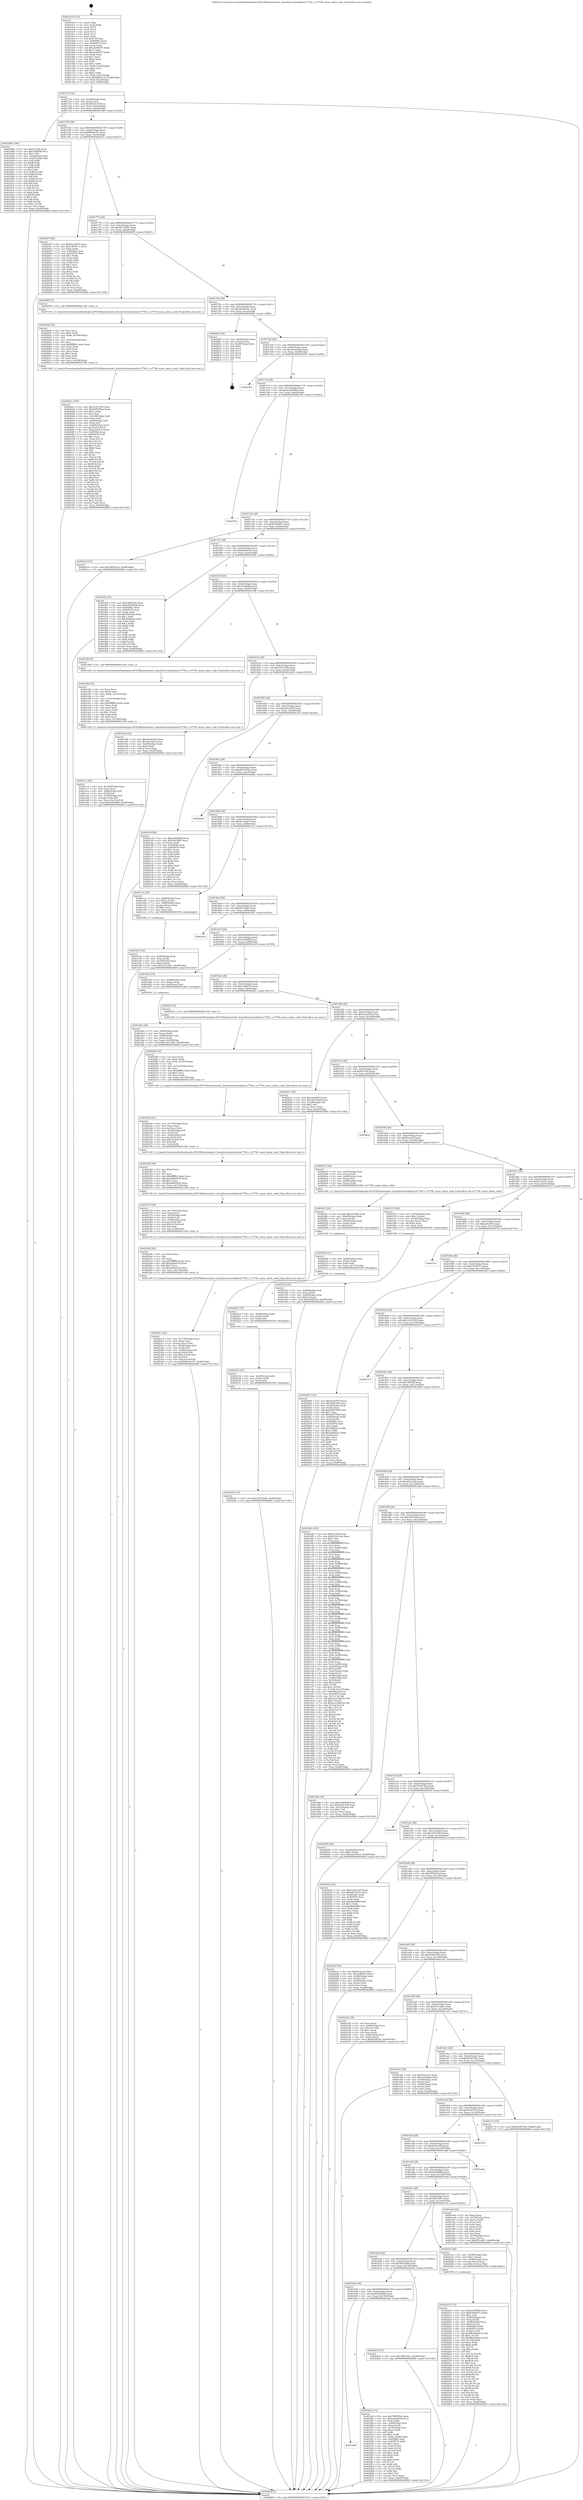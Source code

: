 digraph "0x4016c0" {
  label = "0x4016c0 (/mnt/c/Users/mathe/Desktop/tcc/POCII/binaries/extr_linuxdriversmediai2cov7740.c_ov7740_enum_mbus_code_Final-ollvm.out::main(0))"
  labelloc = "t"
  node[shape=record]

  Entry [label="",width=0.3,height=0.3,shape=circle,fillcolor=black,style=filled]
  "0x401734" [label="{
     0x401734 [32]\l
     | [instrs]\l
     &nbsp;&nbsp;0x401734 \<+6\>: mov -0xa8(%rbp),%eax\l
     &nbsp;&nbsp;0x40173a \<+2\>: mov %eax,%ecx\l
     &nbsp;&nbsp;0x40173c \<+6\>: sub $0x828cdc3f,%ecx\l
     &nbsp;&nbsp;0x401742 \<+6\>: mov %eax,-0xbc(%rbp)\l
     &nbsp;&nbsp;0x401748 \<+6\>: mov %ecx,-0xc0(%rbp)\l
     &nbsp;&nbsp;0x40174e \<+6\>: je 0000000000401b86 \<main+0x4c6\>\l
  }"]
  "0x401b86" [label="{
     0x401b86 [106]\l
     | [instrs]\l
     &nbsp;&nbsp;0x401b86 \<+5\>: mov $0xf31456,%eax\l
     &nbsp;&nbsp;0x401b8b \<+5\>: mov $0x1fb4f9ff,%ecx\l
     &nbsp;&nbsp;0x401b90 \<+2\>: mov $0x1,%dl\l
     &nbsp;&nbsp;0x401b92 \<+7\>: mov -0xa2(%rbp),%sil\l
     &nbsp;&nbsp;0x401b99 \<+7\>: mov -0xa1(%rbp),%dil\l
     &nbsp;&nbsp;0x401ba0 \<+3\>: mov %sil,%r8b\l
     &nbsp;&nbsp;0x401ba3 \<+4\>: xor $0xff,%r8b\l
     &nbsp;&nbsp;0x401ba7 \<+3\>: mov %dil,%r9b\l
     &nbsp;&nbsp;0x401baa \<+4\>: xor $0xff,%r9b\l
     &nbsp;&nbsp;0x401bae \<+3\>: xor $0x1,%dl\l
     &nbsp;&nbsp;0x401bb1 \<+3\>: mov %r8b,%r10b\l
     &nbsp;&nbsp;0x401bb4 \<+4\>: and $0xff,%r10b\l
     &nbsp;&nbsp;0x401bb8 \<+3\>: and %dl,%sil\l
     &nbsp;&nbsp;0x401bbb \<+3\>: mov %r9b,%r11b\l
     &nbsp;&nbsp;0x401bbe \<+4\>: and $0xff,%r11b\l
     &nbsp;&nbsp;0x401bc2 \<+3\>: and %dl,%dil\l
     &nbsp;&nbsp;0x401bc5 \<+3\>: or %sil,%r10b\l
     &nbsp;&nbsp;0x401bc8 \<+3\>: or %dil,%r11b\l
     &nbsp;&nbsp;0x401bcb \<+3\>: xor %r11b,%r10b\l
     &nbsp;&nbsp;0x401bce \<+3\>: or %r9b,%r8b\l
     &nbsp;&nbsp;0x401bd1 \<+4\>: xor $0xff,%r8b\l
     &nbsp;&nbsp;0x401bd5 \<+3\>: or $0x1,%dl\l
     &nbsp;&nbsp;0x401bd8 \<+3\>: and %dl,%r8b\l
     &nbsp;&nbsp;0x401bdb \<+3\>: or %r8b,%r10b\l
     &nbsp;&nbsp;0x401bde \<+4\>: test $0x1,%r10b\l
     &nbsp;&nbsp;0x401be2 \<+3\>: cmovne %ecx,%eax\l
     &nbsp;&nbsp;0x401be5 \<+6\>: mov %eax,-0xa8(%rbp)\l
     &nbsp;&nbsp;0x401beb \<+5\>: jmp 000000000040280d \<main+0x114d\>\l
  }"]
  "0x401754" [label="{
     0x401754 [28]\l
     | [instrs]\l
     &nbsp;&nbsp;0x401754 \<+5\>: jmp 0000000000401759 \<main+0x99\>\l
     &nbsp;&nbsp;0x401759 \<+6\>: mov -0xbc(%rbp),%eax\l
     &nbsp;&nbsp;0x40175f \<+5\>: sub $0x894ab107,%eax\l
     &nbsp;&nbsp;0x401764 \<+6\>: mov %eax,-0xc4(%rbp)\l
     &nbsp;&nbsp;0x40176a \<+6\>: je 00000000004023f7 \<main+0xd37\>\l
  }"]
  "0x40280d" [label="{
     0x40280d [5]\l
     | [instrs]\l
     &nbsp;&nbsp;0x40280d \<+5\>: jmp 0000000000401734 \<main+0x74\>\l
  }"]
  "0x4016c0" [label="{
     0x4016c0 [116]\l
     | [instrs]\l
     &nbsp;&nbsp;0x4016c0 \<+1\>: push %rbp\l
     &nbsp;&nbsp;0x4016c1 \<+3\>: mov %rsp,%rbp\l
     &nbsp;&nbsp;0x4016c4 \<+2\>: push %r15\l
     &nbsp;&nbsp;0x4016c6 \<+2\>: push %r14\l
     &nbsp;&nbsp;0x4016c8 \<+2\>: push %r13\l
     &nbsp;&nbsp;0x4016ca \<+2\>: push %r12\l
     &nbsp;&nbsp;0x4016cc \<+1\>: push %rbx\l
     &nbsp;&nbsp;0x4016cd \<+7\>: sub $0x178,%rsp\l
     &nbsp;&nbsp;0x4016d4 \<+7\>: mov 0x40506c,%eax\l
     &nbsp;&nbsp;0x4016db \<+7\>: mov 0x405070,%ecx\l
     &nbsp;&nbsp;0x4016e2 \<+2\>: mov %eax,%edx\l
     &nbsp;&nbsp;0x4016e4 \<+6\>: sub $0xab40fc97,%edx\l
     &nbsp;&nbsp;0x4016ea \<+3\>: sub $0x1,%edx\l
     &nbsp;&nbsp;0x4016ed \<+6\>: add $0xab40fc97,%edx\l
     &nbsp;&nbsp;0x4016f3 \<+3\>: imul %edx,%eax\l
     &nbsp;&nbsp;0x4016f6 \<+3\>: and $0x1,%eax\l
     &nbsp;&nbsp;0x4016f9 \<+3\>: cmp $0x0,%eax\l
     &nbsp;&nbsp;0x4016fc \<+4\>: sete %r8b\l
     &nbsp;&nbsp;0x401700 \<+4\>: and $0x1,%r8b\l
     &nbsp;&nbsp;0x401704 \<+7\>: mov %r8b,-0xa2(%rbp)\l
     &nbsp;&nbsp;0x40170b \<+3\>: cmp $0xa,%ecx\l
     &nbsp;&nbsp;0x40170e \<+4\>: setl %r8b\l
     &nbsp;&nbsp;0x401712 \<+4\>: and $0x1,%r8b\l
     &nbsp;&nbsp;0x401716 \<+7\>: mov %r8b,-0xa1(%rbp)\l
     &nbsp;&nbsp;0x40171d \<+10\>: movl $0x828cdc3f,-0xa8(%rbp)\l
     &nbsp;&nbsp;0x401727 \<+6\>: mov %edi,-0xac(%rbp)\l
     &nbsp;&nbsp;0x40172d \<+7\>: mov %rsi,-0xb8(%rbp)\l
  }"]
  Exit [label="",width=0.3,height=0.3,shape=circle,fillcolor=black,style=filled,peripheries=2]
  "0x4023f7" [label="{
     0x4023f7 [86]\l
     | [instrs]\l
     &nbsp;&nbsp;0x4023f7 \<+5\>: mov $0x4a3a5f7d,%eax\l
     &nbsp;&nbsp;0x4023fc \<+5\>: mov $0x1363f711,%ecx\l
     &nbsp;&nbsp;0x402401 \<+2\>: xor %edx,%edx\l
     &nbsp;&nbsp;0x402403 \<+7\>: mov 0x40506c,%esi\l
     &nbsp;&nbsp;0x40240a \<+7\>: mov 0x405070,%edi\l
     &nbsp;&nbsp;0x402411 \<+3\>: sub $0x1,%edx\l
     &nbsp;&nbsp;0x402414 \<+3\>: mov %esi,%r8d\l
     &nbsp;&nbsp;0x402417 \<+3\>: add %edx,%r8d\l
     &nbsp;&nbsp;0x40241a \<+4\>: imul %r8d,%esi\l
     &nbsp;&nbsp;0x40241e \<+3\>: and $0x1,%esi\l
     &nbsp;&nbsp;0x402421 \<+3\>: cmp $0x0,%esi\l
     &nbsp;&nbsp;0x402424 \<+4\>: sete %r9b\l
     &nbsp;&nbsp;0x402428 \<+3\>: cmp $0xa,%edi\l
     &nbsp;&nbsp;0x40242b \<+4\>: setl %r10b\l
     &nbsp;&nbsp;0x40242f \<+3\>: mov %r9b,%r11b\l
     &nbsp;&nbsp;0x402432 \<+3\>: and %r10b,%r11b\l
     &nbsp;&nbsp;0x402435 \<+3\>: xor %r10b,%r9b\l
     &nbsp;&nbsp;0x402438 \<+3\>: or %r9b,%r11b\l
     &nbsp;&nbsp;0x40243b \<+4\>: test $0x1,%r11b\l
     &nbsp;&nbsp;0x40243f \<+3\>: cmovne %ecx,%eax\l
     &nbsp;&nbsp;0x402442 \<+6\>: mov %eax,-0xa8(%rbp)\l
     &nbsp;&nbsp;0x402448 \<+5\>: jmp 000000000040280d \<main+0x114d\>\l
  }"]
  "0x401770" [label="{
     0x401770 [28]\l
     | [instrs]\l
     &nbsp;&nbsp;0x401770 \<+5\>: jmp 0000000000401775 \<main+0xb5\>\l
     &nbsp;&nbsp;0x401775 \<+6\>: mov -0xbc(%rbp),%eax\l
     &nbsp;&nbsp;0x40177b \<+5\>: sub $0x9d73297c,%eax\l
     &nbsp;&nbsp;0x401780 \<+6\>: mov %eax,-0xc8(%rbp)\l
     &nbsp;&nbsp;0x401786 \<+6\>: je 0000000000402095 \<main+0x9d5\>\l
  }"]
  "0x402541" [label="{
     0x402541 [15]\l
     | [instrs]\l
     &nbsp;&nbsp;0x402541 \<+10\>: movl $0x33072fe6,-0xa8(%rbp)\l
     &nbsp;&nbsp;0x40254b \<+5\>: jmp 000000000040280d \<main+0x114d\>\l
  }"]
  "0x402095" [label="{
     0x402095 [5]\l
     | [instrs]\l
     &nbsp;&nbsp;0x402095 \<+5\>: call 0000000000401160 \<next_i\>\l
     | [calls]\l
     &nbsp;&nbsp;0x401160 \{1\} (/mnt/c/Users/mathe/Desktop/tcc/POCII/binaries/extr_linuxdriversmediai2cov7740.c_ov7740_enum_mbus_code_Final-ollvm.out::next_i)\l
  }"]
  "0x40178c" [label="{
     0x40178c [28]\l
     | [instrs]\l
     &nbsp;&nbsp;0x40178c \<+5\>: jmp 0000000000401791 \<main+0xd1\>\l
     &nbsp;&nbsp;0x401791 \<+6\>: mov -0xbc(%rbp),%eax\l
     &nbsp;&nbsp;0x401797 \<+5\>: sub $0xa2d16ea1,%eax\l
     &nbsp;&nbsp;0x40179c \<+6\>: mov %eax,-0xcc(%rbp)\l
     &nbsp;&nbsp;0x4017a2 \<+6\>: je 00000000004026b5 \<main+0xff5\>\l
  }"]
  "0x402532" [label="{
     0x402532 [15]\l
     | [instrs]\l
     &nbsp;&nbsp;0x402532 \<+4\>: mov -0x50(%rbp),%rdx\l
     &nbsp;&nbsp;0x402536 \<+3\>: mov (%rdx),%rdx\l
     &nbsp;&nbsp;0x402539 \<+3\>: mov %rdx,%rdi\l
     &nbsp;&nbsp;0x40253c \<+5\>: call 0000000000401030 \<free@plt\>\l
     | [calls]\l
     &nbsp;&nbsp;0x401030 \{1\} (unknown)\l
  }"]
  "0x4026b5" [label="{
     0x4026b5 [24]\l
     | [instrs]\l
     &nbsp;&nbsp;0x4026b5 \<+7\>: mov -0xa0(%rbp),%rax\l
     &nbsp;&nbsp;0x4026bc \<+2\>: mov (%rax),%eax\l
     &nbsp;&nbsp;0x4026be \<+4\>: lea -0x28(%rbp),%rsp\l
     &nbsp;&nbsp;0x4026c2 \<+1\>: pop %rbx\l
     &nbsp;&nbsp;0x4026c3 \<+2\>: pop %r12\l
     &nbsp;&nbsp;0x4026c5 \<+2\>: pop %r13\l
     &nbsp;&nbsp;0x4026c7 \<+2\>: pop %r14\l
     &nbsp;&nbsp;0x4026c9 \<+2\>: pop %r15\l
     &nbsp;&nbsp;0x4026cb \<+1\>: pop %rbp\l
     &nbsp;&nbsp;0x4026cc \<+1\>: ret\l
  }"]
  "0x4017a8" [label="{
     0x4017a8 [28]\l
     | [instrs]\l
     &nbsp;&nbsp;0x4017a8 \<+5\>: jmp 00000000004017ad \<main+0xed\>\l
     &nbsp;&nbsp;0x4017ad \<+6\>: mov -0xbc(%rbp),%eax\l
     &nbsp;&nbsp;0x4017b3 \<+5\>: sub $0xabedada6,%eax\l
     &nbsp;&nbsp;0x4017b8 \<+6\>: mov %eax,-0xd0(%rbp)\l
     &nbsp;&nbsp;0x4017be \<+6\>: je 0000000000402550 \<main+0xe90\>\l
  }"]
  "0x402523" [label="{
     0x402523 [15]\l
     | [instrs]\l
     &nbsp;&nbsp;0x402523 \<+4\>: mov -0x68(%rbp),%rdx\l
     &nbsp;&nbsp;0x402527 \<+3\>: mov (%rdx),%rdx\l
     &nbsp;&nbsp;0x40252a \<+3\>: mov %rdx,%rdi\l
     &nbsp;&nbsp;0x40252d \<+5\>: call 0000000000401030 \<free@plt\>\l
     | [calls]\l
     &nbsp;&nbsp;0x401030 \{1\} (unknown)\l
  }"]
  "0x402550" [label="{
     0x402550\l
  }", style=dashed]
  "0x4017c4" [label="{
     0x4017c4 [28]\l
     | [instrs]\l
     &nbsp;&nbsp;0x4017c4 \<+5\>: jmp 00000000004017c9 \<main+0x109\>\l
     &nbsp;&nbsp;0x4017c9 \<+6\>: mov -0xbc(%rbp),%eax\l
     &nbsp;&nbsp;0x4017cf \<+5\>: sub $0xaed4858d,%eax\l
     &nbsp;&nbsp;0x4017d4 \<+6\>: mov %eax,-0xd4(%rbp)\l
     &nbsp;&nbsp;0x4017da \<+6\>: je 000000000040279a \<main+0x10da\>\l
  }"]
  "0x40250e" [label="{
     0x40250e [21]\l
     | [instrs]\l
     &nbsp;&nbsp;0x40250e \<+4\>: mov -0x80(%rbp),%rdx\l
     &nbsp;&nbsp;0x402512 \<+3\>: mov (%rdx),%rdx\l
     &nbsp;&nbsp;0x402515 \<+3\>: mov %rdx,%rdi\l
     &nbsp;&nbsp;0x402518 \<+6\>: mov %eax,-0x17c(%rbp)\l
     &nbsp;&nbsp;0x40251e \<+5\>: call 0000000000401030 \<free@plt\>\l
     | [calls]\l
     &nbsp;&nbsp;0x401030 \{1\} (unknown)\l
  }"]
  "0x40279a" [label="{
     0x40279a\l
  }", style=dashed]
  "0x4017e0" [label="{
     0x4017e0 [28]\l
     | [instrs]\l
     &nbsp;&nbsp;0x4017e0 \<+5\>: jmp 00000000004017e5 \<main+0x125\>\l
     &nbsp;&nbsp;0x4017e5 \<+6\>: mov -0xbc(%rbp),%eax\l
     &nbsp;&nbsp;0x4017eb \<+5\>: sub $0xb39dd57c,%eax\l
     &nbsp;&nbsp;0x4017f0 \<+6\>: mov %eax,-0xd8(%rbp)\l
     &nbsp;&nbsp;0x4017f6 \<+6\>: je 00000000004022c0 \<main+0xc00\>\l
  }"]
  "0x4024f1" [label="{
     0x4024f1 [29]\l
     | [instrs]\l
     &nbsp;&nbsp;0x4024f1 \<+10\>: movabs $0x4030b6,%rdi\l
     &nbsp;&nbsp;0x4024fb \<+4\>: mov -0x40(%rbp),%rdx\l
     &nbsp;&nbsp;0x4024ff \<+2\>: mov %eax,(%rdx)\l
     &nbsp;&nbsp;0x402501 \<+4\>: mov -0x40(%rbp),%rdx\l
     &nbsp;&nbsp;0x402505 \<+2\>: mov (%rdx),%esi\l
     &nbsp;&nbsp;0x402507 \<+2\>: mov $0x0,%al\l
     &nbsp;&nbsp;0x402509 \<+5\>: call 0000000000401040 \<printf@plt\>\l
     | [calls]\l
     &nbsp;&nbsp;0x401040 \{1\} (unknown)\l
  }"]
  "0x4022c0" [label="{
     0x4022c0 [15]\l
     | [instrs]\l
     &nbsp;&nbsp;0x4022c0 \<+10\>: movl $0x3f95181a,-0xa8(%rbp)\l
     &nbsp;&nbsp;0x4022ca \<+5\>: jmp 000000000040280d \<main+0x114d\>\l
  }"]
  "0x4017fc" [label="{
     0x4017fc [28]\l
     | [instrs]\l
     &nbsp;&nbsp;0x4017fc \<+5\>: jmp 0000000000401801 \<main+0x141\>\l
     &nbsp;&nbsp;0x401801 \<+6\>: mov -0xbc(%rbp),%eax\l
     &nbsp;&nbsp;0x401807 \<+5\>: sub $0xbf308c5e,%eax\l
     &nbsp;&nbsp;0x40180c \<+6\>: mov %eax,-0xdc(%rbp)\l
     &nbsp;&nbsp;0x401812 \<+6\>: je 0000000000401f52 \<main+0x892\>\l
  }"]
  "0x4023c3" [label="{
     0x4023c3 [52]\l
     | [instrs]\l
     &nbsp;&nbsp;0x4023c3 \<+6\>: mov -0x178(%rbp),%ecx\l
     &nbsp;&nbsp;0x4023c9 \<+3\>: imul %eax,%ecx\l
     &nbsp;&nbsp;0x4023cc \<+3\>: movslq %ecx,%rdi\l
     &nbsp;&nbsp;0x4023cf \<+4\>: mov -0x50(%rbp),%r8\l
     &nbsp;&nbsp;0x4023d3 \<+3\>: mov (%r8),%r8\l
     &nbsp;&nbsp;0x4023d6 \<+4\>: mov -0x48(%rbp),%r9\l
     &nbsp;&nbsp;0x4023da \<+3\>: movslq (%r9),%r9\l
     &nbsp;&nbsp;0x4023dd \<+4\>: imul $0x18,%r9,%r9\l
     &nbsp;&nbsp;0x4023e1 \<+3\>: add %r9,%r8\l
     &nbsp;&nbsp;0x4023e4 \<+4\>: mov %rdi,0x10(%r8)\l
     &nbsp;&nbsp;0x4023e8 \<+10\>: movl $0x894ab107,-0xa8(%rbp)\l
     &nbsp;&nbsp;0x4023f2 \<+5\>: jmp 000000000040280d \<main+0x114d\>\l
  }"]
  "0x401f52" [label="{
     0x401f52 [91]\l
     | [instrs]\l
     &nbsp;&nbsp;0x401f52 \<+5\>: mov $0x78f9559e,%eax\l
     &nbsp;&nbsp;0x401f57 \<+5\>: mov $0x659365d8,%ecx\l
     &nbsp;&nbsp;0x401f5c \<+7\>: mov 0x40506c,%edx\l
     &nbsp;&nbsp;0x401f63 \<+7\>: mov 0x405070,%esi\l
     &nbsp;&nbsp;0x401f6a \<+2\>: mov %edx,%edi\l
     &nbsp;&nbsp;0x401f6c \<+6\>: add $0x554da24,%edi\l
     &nbsp;&nbsp;0x401f72 \<+3\>: sub $0x1,%edi\l
     &nbsp;&nbsp;0x401f75 \<+6\>: sub $0x554da24,%edi\l
     &nbsp;&nbsp;0x401f7b \<+3\>: imul %edi,%edx\l
     &nbsp;&nbsp;0x401f7e \<+3\>: and $0x1,%edx\l
     &nbsp;&nbsp;0x401f81 \<+3\>: cmp $0x0,%edx\l
     &nbsp;&nbsp;0x401f84 \<+4\>: sete %r8b\l
     &nbsp;&nbsp;0x401f88 \<+3\>: cmp $0xa,%esi\l
     &nbsp;&nbsp;0x401f8b \<+4\>: setl %r9b\l
     &nbsp;&nbsp;0x401f8f \<+3\>: mov %r8b,%r10b\l
     &nbsp;&nbsp;0x401f92 \<+3\>: and %r9b,%r10b\l
     &nbsp;&nbsp;0x401f95 \<+3\>: xor %r9b,%r8b\l
     &nbsp;&nbsp;0x401f98 \<+3\>: or %r8b,%r10b\l
     &nbsp;&nbsp;0x401f9b \<+4\>: test $0x1,%r10b\l
     &nbsp;&nbsp;0x401f9f \<+3\>: cmovne %ecx,%eax\l
     &nbsp;&nbsp;0x401fa2 \<+6\>: mov %eax,-0xa8(%rbp)\l
     &nbsp;&nbsp;0x401fa8 \<+5\>: jmp 000000000040280d \<main+0x114d\>\l
  }"]
  "0x401818" [label="{
     0x401818 [28]\l
     | [instrs]\l
     &nbsp;&nbsp;0x401818 \<+5\>: jmp 000000000040181d \<main+0x15d\>\l
     &nbsp;&nbsp;0x40181d \<+6\>: mov -0xbc(%rbp),%eax\l
     &nbsp;&nbsp;0x401823 \<+5\>: sub $0xc0324fdb,%eax\l
     &nbsp;&nbsp;0x401828 \<+6\>: mov %eax,-0xe0(%rbp)\l
     &nbsp;&nbsp;0x40182e \<+6\>: je 0000000000401e88 \<main+0x7c8\>\l
  }"]
  "0x40239b" [label="{
     0x40239b [40]\l
     | [instrs]\l
     &nbsp;&nbsp;0x40239b \<+5\>: mov $0x2,%ecx\l
     &nbsp;&nbsp;0x4023a0 \<+1\>: cltd\l
     &nbsp;&nbsp;0x4023a1 \<+2\>: idiv %ecx\l
     &nbsp;&nbsp;0x4023a3 \<+6\>: imul $0xfffffffe,%edx,%ecx\l
     &nbsp;&nbsp;0x4023a9 \<+6\>: add $0xaabeb57b,%ecx\l
     &nbsp;&nbsp;0x4023af \<+3\>: add $0x1,%ecx\l
     &nbsp;&nbsp;0x4023b2 \<+6\>: sub $0xaabeb57b,%ecx\l
     &nbsp;&nbsp;0x4023b8 \<+6\>: mov %ecx,-0x178(%rbp)\l
     &nbsp;&nbsp;0x4023be \<+5\>: call 0000000000401160 \<next_i\>\l
     | [calls]\l
     &nbsp;&nbsp;0x401160 \{1\} (/mnt/c/Users/mathe/Desktop/tcc/POCII/binaries/extr_linuxdriversmediai2cov7740.c_ov7740_enum_mbus_code_Final-ollvm.out::next_i)\l
  }"]
  "0x401e88" [label="{
     0x401e88 [5]\l
     | [instrs]\l
     &nbsp;&nbsp;0x401e88 \<+5\>: call 0000000000401160 \<next_i\>\l
     | [calls]\l
     &nbsp;&nbsp;0x401160 \{1\} (/mnt/c/Users/mathe/Desktop/tcc/POCII/binaries/extr_linuxdriversmediai2cov7740.c_ov7740_enum_mbus_code_Final-ollvm.out::next_i)\l
  }"]
  "0x401834" [label="{
     0x401834 [28]\l
     | [instrs]\l
     &nbsp;&nbsp;0x401834 \<+5\>: jmp 0000000000401839 \<main+0x179\>\l
     &nbsp;&nbsp;0x401839 \<+6\>: mov -0xbc(%rbp),%eax\l
     &nbsp;&nbsp;0x40183f \<+5\>: sub $0xc2d11682,%eax\l
     &nbsp;&nbsp;0x401844 \<+6\>: mov %eax,-0xe4(%rbp)\l
     &nbsp;&nbsp;0x40184a \<+6\>: je 0000000000401e00 \<main+0x740\>\l
  }"]
  "0x402375" [label="{
     0x402375 [38]\l
     | [instrs]\l
     &nbsp;&nbsp;0x402375 \<+6\>: mov -0x174(%rbp),%ecx\l
     &nbsp;&nbsp;0x40237b \<+3\>: imul %eax,%ecx\l
     &nbsp;&nbsp;0x40237e \<+4\>: mov -0x50(%rbp),%rdi\l
     &nbsp;&nbsp;0x402382 \<+3\>: mov (%rdi),%rdi\l
     &nbsp;&nbsp;0x402385 \<+4\>: mov -0x48(%rbp),%r8\l
     &nbsp;&nbsp;0x402389 \<+3\>: movslq (%r8),%r8\l
     &nbsp;&nbsp;0x40238c \<+4\>: imul $0x18,%r8,%r8\l
     &nbsp;&nbsp;0x402390 \<+3\>: add %r8,%rdi\l
     &nbsp;&nbsp;0x402393 \<+3\>: mov %ecx,0x8(%rdi)\l
     &nbsp;&nbsp;0x402396 \<+5\>: call 0000000000401160 \<next_i\>\l
     | [calls]\l
     &nbsp;&nbsp;0x401160 \{1\} (/mnt/c/Users/mathe/Desktop/tcc/POCII/binaries/extr_linuxdriversmediai2cov7740.c_ov7740_enum_mbus_code_Final-ollvm.out::next_i)\l
  }"]
  "0x401e00" [label="{
     0x401e00 [30]\l
     | [instrs]\l
     &nbsp;&nbsp;0x401e00 \<+5\>: mov $0xabedada6,%eax\l
     &nbsp;&nbsp;0x401e05 \<+5\>: mov $0xdccc9aa7,%ecx\l
     &nbsp;&nbsp;0x401e0a \<+3\>: mov -0x30(%rbp),%edx\l
     &nbsp;&nbsp;0x401e0d \<+3\>: cmp $0x0,%edx\l
     &nbsp;&nbsp;0x401e10 \<+3\>: cmove %ecx,%eax\l
     &nbsp;&nbsp;0x401e13 \<+6\>: mov %eax,-0xa8(%rbp)\l
     &nbsp;&nbsp;0x401e19 \<+5\>: jmp 000000000040280d \<main+0x114d\>\l
  }"]
  "0x401850" [label="{
     0x401850 [28]\l
     | [instrs]\l
     &nbsp;&nbsp;0x401850 \<+5\>: jmp 0000000000401855 \<main+0x195\>\l
     &nbsp;&nbsp;0x401855 \<+6\>: mov -0xbc(%rbp),%eax\l
     &nbsp;&nbsp;0x40185b \<+5\>: sub $0xcb4c9f1d,%eax\l
     &nbsp;&nbsp;0x401860 \<+6\>: mov %eax,-0xe8(%rbp)\l
     &nbsp;&nbsp;0x401866 \<+6\>: je 00000000004021a4 \<main+0xae4\>\l
  }"]
  "0x40234d" [label="{
     0x40234d [40]\l
     | [instrs]\l
     &nbsp;&nbsp;0x40234d \<+5\>: mov $0x2,%ecx\l
     &nbsp;&nbsp;0x402352 \<+1\>: cltd\l
     &nbsp;&nbsp;0x402353 \<+2\>: idiv %ecx\l
     &nbsp;&nbsp;0x402355 \<+6\>: imul $0xfffffffe,%edx,%ecx\l
     &nbsp;&nbsp;0x40235b \<+6\>: add $0xddbbb595,%ecx\l
     &nbsp;&nbsp;0x402361 \<+3\>: add $0x1,%ecx\l
     &nbsp;&nbsp;0x402364 \<+6\>: sub $0xddbbb595,%ecx\l
     &nbsp;&nbsp;0x40236a \<+6\>: mov %ecx,-0x174(%rbp)\l
     &nbsp;&nbsp;0x402370 \<+5\>: call 0000000000401160 \<next_i\>\l
     | [calls]\l
     &nbsp;&nbsp;0x401160 \{1\} (/mnt/c/Users/mathe/Desktop/tcc/POCII/binaries/extr_linuxdriversmediai2cov7740.c_ov7740_enum_mbus_code_Final-ollvm.out::next_i)\l
  }"]
  "0x4021a4" [label="{
     0x4021a4 [86]\l
     | [instrs]\l
     &nbsp;&nbsp;0x4021a4 \<+5\>: mov $0xaed4858d,%eax\l
     &nbsp;&nbsp;0x4021a9 \<+5\>: mov $0x50d1fdf1,%ecx\l
     &nbsp;&nbsp;0x4021ae \<+2\>: xor %edx,%edx\l
     &nbsp;&nbsp;0x4021b0 \<+7\>: mov 0x40506c,%esi\l
     &nbsp;&nbsp;0x4021b7 \<+7\>: mov 0x405070,%edi\l
     &nbsp;&nbsp;0x4021be \<+3\>: sub $0x1,%edx\l
     &nbsp;&nbsp;0x4021c1 \<+3\>: mov %esi,%r8d\l
     &nbsp;&nbsp;0x4021c4 \<+3\>: add %edx,%r8d\l
     &nbsp;&nbsp;0x4021c7 \<+4\>: imul %r8d,%esi\l
     &nbsp;&nbsp;0x4021cb \<+3\>: and $0x1,%esi\l
     &nbsp;&nbsp;0x4021ce \<+3\>: cmp $0x0,%esi\l
     &nbsp;&nbsp;0x4021d1 \<+4\>: sete %r9b\l
     &nbsp;&nbsp;0x4021d5 \<+3\>: cmp $0xa,%edi\l
     &nbsp;&nbsp;0x4021d8 \<+4\>: setl %r10b\l
     &nbsp;&nbsp;0x4021dc \<+3\>: mov %r9b,%r11b\l
     &nbsp;&nbsp;0x4021df \<+3\>: and %r10b,%r11b\l
     &nbsp;&nbsp;0x4021e2 \<+3\>: xor %r10b,%r9b\l
     &nbsp;&nbsp;0x4021e5 \<+3\>: or %r9b,%r11b\l
     &nbsp;&nbsp;0x4021e8 \<+4\>: test $0x1,%r11b\l
     &nbsp;&nbsp;0x4021ec \<+3\>: cmovne %ecx,%eax\l
     &nbsp;&nbsp;0x4021ef \<+6\>: mov %eax,-0xa8(%rbp)\l
     &nbsp;&nbsp;0x4021f5 \<+5\>: jmp 000000000040280d \<main+0x114d\>\l
  }"]
  "0x40186c" [label="{
     0x40186c [28]\l
     | [instrs]\l
     &nbsp;&nbsp;0x40186c \<+5\>: jmp 0000000000401871 \<main+0x1b1\>\l
     &nbsp;&nbsp;0x401871 \<+6\>: mov -0xbc(%rbp),%eax\l
     &nbsp;&nbsp;0x401877 \<+5\>: sub $0xdb379b24,%eax\l
     &nbsp;&nbsp;0x40187c \<+6\>: mov %eax,-0xec(%rbp)\l
     &nbsp;&nbsp;0x401882 \<+6\>: je 000000000040268a \<main+0xfca\>\l
  }"]
  "0x402324" [label="{
     0x402324 [41]\l
     | [instrs]\l
     &nbsp;&nbsp;0x402324 \<+6\>: mov -0x170(%rbp),%ecx\l
     &nbsp;&nbsp;0x40232a \<+3\>: imul %eax,%ecx\l
     &nbsp;&nbsp;0x40232d \<+3\>: movslq %ecx,%rdi\l
     &nbsp;&nbsp;0x402330 \<+4\>: mov -0x50(%rbp),%r8\l
     &nbsp;&nbsp;0x402334 \<+3\>: mov (%r8),%r8\l
     &nbsp;&nbsp;0x402337 \<+4\>: mov -0x48(%rbp),%r9\l
     &nbsp;&nbsp;0x40233b \<+3\>: movslq (%r9),%r9\l
     &nbsp;&nbsp;0x40233e \<+4\>: imul $0x18,%r9,%r9\l
     &nbsp;&nbsp;0x402342 \<+3\>: add %r9,%r8\l
     &nbsp;&nbsp;0x402345 \<+3\>: mov %rdi,(%r8)\l
     &nbsp;&nbsp;0x402348 \<+5\>: call 0000000000401160 \<next_i\>\l
     | [calls]\l
     &nbsp;&nbsp;0x401160 \{1\} (/mnt/c/Users/mathe/Desktop/tcc/POCII/binaries/extr_linuxdriversmediai2cov7740.c_ov7740_enum_mbus_code_Final-ollvm.out::next_i)\l
  }"]
  "0x40268a" [label="{
     0x40268a\l
  }", style=dashed]
  "0x401888" [label="{
     0x401888 [28]\l
     | [instrs]\l
     &nbsp;&nbsp;0x401888 \<+5\>: jmp 000000000040188d \<main+0x1cd\>\l
     &nbsp;&nbsp;0x40188d \<+6\>: mov -0xbc(%rbp),%eax\l
     &nbsp;&nbsp;0x401893 \<+5\>: sub $0xdccc9aa7,%eax\l
     &nbsp;&nbsp;0x401898 \<+6\>: mov %eax,-0xf0(%rbp)\l
     &nbsp;&nbsp;0x40189e \<+6\>: je 0000000000401e1e \<main+0x75e\>\l
  }"]
  "0x4022f8" [label="{
     0x4022f8 [44]\l
     | [instrs]\l
     &nbsp;&nbsp;0x4022f8 \<+2\>: xor %ecx,%ecx\l
     &nbsp;&nbsp;0x4022fa \<+5\>: mov $0x2,%edx\l
     &nbsp;&nbsp;0x4022ff \<+6\>: mov %edx,-0x16c(%rbp)\l
     &nbsp;&nbsp;0x402305 \<+1\>: cltd\l
     &nbsp;&nbsp;0x402306 \<+6\>: mov -0x16c(%rbp),%esi\l
     &nbsp;&nbsp;0x40230c \<+2\>: idiv %esi\l
     &nbsp;&nbsp;0x40230e \<+6\>: imul $0xfffffffe,%edx,%edx\l
     &nbsp;&nbsp;0x402314 \<+3\>: sub $0x1,%ecx\l
     &nbsp;&nbsp;0x402317 \<+2\>: sub %ecx,%edx\l
     &nbsp;&nbsp;0x402319 \<+6\>: mov %edx,-0x170(%rbp)\l
     &nbsp;&nbsp;0x40231f \<+5\>: call 0000000000401160 \<next_i\>\l
     | [calls]\l
     &nbsp;&nbsp;0x401160 \{1\} (/mnt/c/Users/mathe/Desktop/tcc/POCII/binaries/extr_linuxdriversmediai2cov7740.c_ov7740_enum_mbus_code_Final-ollvm.out::next_i)\l
  }"]
  "0x401e1e" [label="{
     0x401e1e [35]\l
     | [instrs]\l
     &nbsp;&nbsp;0x401e1e \<+7\>: mov -0x88(%rbp),%rax\l
     &nbsp;&nbsp;0x401e25 \<+6\>: movl $0x1,(%rax)\l
     &nbsp;&nbsp;0x401e2b \<+7\>: mov -0x88(%rbp),%rax\l
     &nbsp;&nbsp;0x401e32 \<+3\>: movslq (%rax),%rax\l
     &nbsp;&nbsp;0x401e35 \<+4\>: shl $0x2,%rax\l
     &nbsp;&nbsp;0x401e39 \<+3\>: mov %rax,%rdi\l
     &nbsp;&nbsp;0x401e3c \<+5\>: call 0000000000401050 \<malloc@plt\>\l
     | [calls]\l
     &nbsp;&nbsp;0x401050 \{1\} (unknown)\l
  }"]
  "0x4018a4" [label="{
     0x4018a4 [28]\l
     | [instrs]\l
     &nbsp;&nbsp;0x4018a4 \<+5\>: jmp 00000000004018a9 \<main+0x1e9\>\l
     &nbsp;&nbsp;0x4018a9 \<+6\>: mov -0xbc(%rbp),%eax\l
     &nbsp;&nbsp;0x4018af \<+5\>: sub $0xdef73923,%eax\l
     &nbsp;&nbsp;0x4018b4 \<+6\>: mov %eax,-0xf4(%rbp)\l
     &nbsp;&nbsp;0x4018ba \<+6\>: je 00000000004025f2 \<main+0xf32\>\l
  }"]
  "0x402214" [label="{
     0x402214 [172]\l
     | [instrs]\l
     &nbsp;&nbsp;0x402214 \<+5\>: mov $0xaed4858d,%ecx\l
     &nbsp;&nbsp;0x402219 \<+5\>: mov $0xb39dd57c,%edx\l
     &nbsp;&nbsp;0x40221e \<+3\>: mov $0x1,%sil\l
     &nbsp;&nbsp;0x402221 \<+4\>: mov -0x50(%rbp),%rdi\l
     &nbsp;&nbsp;0x402225 \<+3\>: mov %rax,(%rdi)\l
     &nbsp;&nbsp;0x402228 \<+4\>: mov -0x48(%rbp),%rax\l
     &nbsp;&nbsp;0x40222c \<+6\>: movl $0x0,(%rax)\l
     &nbsp;&nbsp;0x402232 \<+8\>: mov 0x40506c,%r8d\l
     &nbsp;&nbsp;0x40223a \<+8\>: mov 0x405070,%r9d\l
     &nbsp;&nbsp;0x402242 \<+3\>: mov %r8d,%r10d\l
     &nbsp;&nbsp;0x402245 \<+7\>: add $0x8fb4d42d,%r10d\l
     &nbsp;&nbsp;0x40224c \<+4\>: sub $0x1,%r10d\l
     &nbsp;&nbsp;0x402250 \<+7\>: sub $0x8fb4d42d,%r10d\l
     &nbsp;&nbsp;0x402257 \<+4\>: imul %r10d,%r8d\l
     &nbsp;&nbsp;0x40225b \<+4\>: and $0x1,%r8d\l
     &nbsp;&nbsp;0x40225f \<+4\>: cmp $0x0,%r8d\l
     &nbsp;&nbsp;0x402263 \<+4\>: sete %r11b\l
     &nbsp;&nbsp;0x402267 \<+4\>: cmp $0xa,%r9d\l
     &nbsp;&nbsp;0x40226b \<+3\>: setl %bl\l
     &nbsp;&nbsp;0x40226e \<+3\>: mov %r11b,%r14b\l
     &nbsp;&nbsp;0x402271 \<+4\>: xor $0xff,%r14b\l
     &nbsp;&nbsp;0x402275 \<+3\>: mov %bl,%r15b\l
     &nbsp;&nbsp;0x402278 \<+4\>: xor $0xff,%r15b\l
     &nbsp;&nbsp;0x40227c \<+4\>: xor $0x1,%sil\l
     &nbsp;&nbsp;0x402280 \<+3\>: mov %r14b,%r12b\l
     &nbsp;&nbsp;0x402283 \<+4\>: and $0xff,%r12b\l
     &nbsp;&nbsp;0x402287 \<+3\>: and %sil,%r11b\l
     &nbsp;&nbsp;0x40228a \<+3\>: mov %r15b,%r13b\l
     &nbsp;&nbsp;0x40228d \<+4\>: and $0xff,%r13b\l
     &nbsp;&nbsp;0x402291 \<+3\>: and %sil,%bl\l
     &nbsp;&nbsp;0x402294 \<+3\>: or %r11b,%r12b\l
     &nbsp;&nbsp;0x402297 \<+3\>: or %bl,%r13b\l
     &nbsp;&nbsp;0x40229a \<+3\>: xor %r13b,%r12b\l
     &nbsp;&nbsp;0x40229d \<+3\>: or %r15b,%r14b\l
     &nbsp;&nbsp;0x4022a0 \<+4\>: xor $0xff,%r14b\l
     &nbsp;&nbsp;0x4022a4 \<+4\>: or $0x1,%sil\l
     &nbsp;&nbsp;0x4022a8 \<+3\>: and %sil,%r14b\l
     &nbsp;&nbsp;0x4022ab \<+3\>: or %r14b,%r12b\l
     &nbsp;&nbsp;0x4022ae \<+4\>: test $0x1,%r12b\l
     &nbsp;&nbsp;0x4022b2 \<+3\>: cmovne %edx,%ecx\l
     &nbsp;&nbsp;0x4022b5 \<+6\>: mov %ecx,-0xa8(%rbp)\l
     &nbsp;&nbsp;0x4022bb \<+5\>: jmp 000000000040280d \<main+0x114d\>\l
  }"]
  "0x4025f2" [label="{
     0x4025f2\l
  }", style=dashed]
  "0x4018c0" [label="{
     0x4018c0 [28]\l
     | [instrs]\l
     &nbsp;&nbsp;0x4018c0 \<+5\>: jmp 00000000004018c5 \<main+0x205\>\l
     &nbsp;&nbsp;0x4018c5 \<+6\>: mov -0xbc(%rbp),%eax\l
     &nbsp;&nbsp;0x4018cb \<+5\>: sub $0xe3ef604f,%eax\l
     &nbsp;&nbsp;0x4018d0 \<+6\>: mov %eax,-0xf8(%rbp)\l
     &nbsp;&nbsp;0x4018d6 \<+6\>: je 0000000000401dc9 \<main+0x709\>\l
  }"]
  "0x4020ce" [label="{
     0x4020ce [165]\l
     | [instrs]\l
     &nbsp;&nbsp;0x4020ce \<+5\>: mov $0x1e391305,%ecx\l
     &nbsp;&nbsp;0x4020d3 \<+5\>: mov $0x495075ea,%edx\l
     &nbsp;&nbsp;0x4020d8 \<+3\>: mov $0x1,%r8b\l
     &nbsp;&nbsp;0x4020db \<+2\>: xor %esi,%esi\l
     &nbsp;&nbsp;0x4020dd \<+6\>: mov -0x168(%rbp),%edi\l
     &nbsp;&nbsp;0x4020e3 \<+3\>: imul %eax,%edi\l
     &nbsp;&nbsp;0x4020e6 \<+4\>: mov -0x68(%rbp),%r9\l
     &nbsp;&nbsp;0x4020ea \<+3\>: mov (%r9),%r9\l
     &nbsp;&nbsp;0x4020ed \<+4\>: mov -0x60(%rbp),%r10\l
     &nbsp;&nbsp;0x4020f1 \<+3\>: movslq (%r10),%r10\l
     &nbsp;&nbsp;0x4020f4 \<+4\>: mov %edi,(%r9,%r10,4)\l
     &nbsp;&nbsp;0x4020f8 \<+7\>: mov 0x40506c,%eax\l
     &nbsp;&nbsp;0x4020ff \<+7\>: mov 0x405070,%edi\l
     &nbsp;&nbsp;0x402106 \<+3\>: sub $0x1,%esi\l
     &nbsp;&nbsp;0x402109 \<+3\>: mov %eax,%r11d\l
     &nbsp;&nbsp;0x40210c \<+3\>: add %esi,%r11d\l
     &nbsp;&nbsp;0x40210f \<+4\>: imul %r11d,%eax\l
     &nbsp;&nbsp;0x402113 \<+3\>: and $0x1,%eax\l
     &nbsp;&nbsp;0x402116 \<+3\>: cmp $0x0,%eax\l
     &nbsp;&nbsp;0x402119 \<+3\>: sete %bl\l
     &nbsp;&nbsp;0x40211c \<+3\>: cmp $0xa,%edi\l
     &nbsp;&nbsp;0x40211f \<+4\>: setl %r14b\l
     &nbsp;&nbsp;0x402123 \<+3\>: mov %bl,%r15b\l
     &nbsp;&nbsp;0x402126 \<+4\>: xor $0xff,%r15b\l
     &nbsp;&nbsp;0x40212a \<+3\>: mov %r14b,%r12b\l
     &nbsp;&nbsp;0x40212d \<+4\>: xor $0xff,%r12b\l
     &nbsp;&nbsp;0x402131 \<+4\>: xor $0x0,%r8b\l
     &nbsp;&nbsp;0x402135 \<+3\>: mov %r15b,%r13b\l
     &nbsp;&nbsp;0x402138 \<+4\>: and $0x0,%r13b\l
     &nbsp;&nbsp;0x40213c \<+3\>: and %r8b,%bl\l
     &nbsp;&nbsp;0x40213f \<+3\>: mov %r12b,%al\l
     &nbsp;&nbsp;0x402142 \<+2\>: and $0x0,%al\l
     &nbsp;&nbsp;0x402144 \<+3\>: and %r8b,%r14b\l
     &nbsp;&nbsp;0x402147 \<+3\>: or %bl,%r13b\l
     &nbsp;&nbsp;0x40214a \<+3\>: or %r14b,%al\l
     &nbsp;&nbsp;0x40214d \<+3\>: xor %al,%r13b\l
     &nbsp;&nbsp;0x402150 \<+3\>: or %r12b,%r15b\l
     &nbsp;&nbsp;0x402153 \<+4\>: xor $0xff,%r15b\l
     &nbsp;&nbsp;0x402157 \<+4\>: or $0x0,%r8b\l
     &nbsp;&nbsp;0x40215b \<+3\>: and %r8b,%r15b\l
     &nbsp;&nbsp;0x40215e \<+3\>: or %r15b,%r13b\l
     &nbsp;&nbsp;0x402161 \<+4\>: test $0x1,%r13b\l
     &nbsp;&nbsp;0x402165 \<+3\>: cmovne %edx,%ecx\l
     &nbsp;&nbsp;0x402168 \<+6\>: mov %ecx,-0xa8(%rbp)\l
     &nbsp;&nbsp;0x40216e \<+5\>: jmp 000000000040280d \<main+0x114d\>\l
  }"]
  "0x401dc9" [label="{
     0x401dc9 [19]\l
     | [instrs]\l
     &nbsp;&nbsp;0x401dc9 \<+7\>: mov -0x98(%rbp),%rax\l
     &nbsp;&nbsp;0x401dd0 \<+3\>: mov (%rax),%rax\l
     &nbsp;&nbsp;0x401dd3 \<+4\>: mov 0x8(%rax),%rdi\l
     &nbsp;&nbsp;0x401dd7 \<+5\>: call 0000000000401060 \<atoi@plt\>\l
     | [calls]\l
     &nbsp;&nbsp;0x401060 \{1\} (unknown)\l
  }"]
  "0x4018dc" [label="{
     0x4018dc [28]\l
     | [instrs]\l
     &nbsp;&nbsp;0x4018dc \<+5\>: jmp 00000000004018e1 \<main+0x221\>\l
     &nbsp;&nbsp;0x4018e1 \<+6\>: mov -0xbc(%rbp),%eax\l
     &nbsp;&nbsp;0x4018e7 \<+5\>: sub $0xec8f0010,%eax\l
     &nbsp;&nbsp;0x4018ec \<+6\>: mov %eax,-0xfc(%rbp)\l
     &nbsp;&nbsp;0x4018f2 \<+6\>: je 00000000004022f3 \<main+0xc33\>\l
  }"]
  "0x40209a" [label="{
     0x40209a [52]\l
     | [instrs]\l
     &nbsp;&nbsp;0x40209a \<+2\>: xor %ecx,%ecx\l
     &nbsp;&nbsp;0x40209c \<+5\>: mov $0x2,%edx\l
     &nbsp;&nbsp;0x4020a1 \<+6\>: mov %edx,-0x164(%rbp)\l
     &nbsp;&nbsp;0x4020a7 \<+1\>: cltd\l
     &nbsp;&nbsp;0x4020a8 \<+6\>: mov -0x164(%rbp),%esi\l
     &nbsp;&nbsp;0x4020ae \<+2\>: idiv %esi\l
     &nbsp;&nbsp;0x4020b0 \<+6\>: imul $0xfffffffe,%edx,%edx\l
     &nbsp;&nbsp;0x4020b6 \<+2\>: mov %ecx,%edi\l
     &nbsp;&nbsp;0x4020b8 \<+2\>: sub %edx,%edi\l
     &nbsp;&nbsp;0x4020ba \<+2\>: mov %ecx,%edx\l
     &nbsp;&nbsp;0x4020bc \<+3\>: sub $0x1,%edx\l
     &nbsp;&nbsp;0x4020bf \<+2\>: add %edx,%edi\l
     &nbsp;&nbsp;0x4020c1 \<+2\>: sub %edi,%ecx\l
     &nbsp;&nbsp;0x4020c3 \<+6\>: mov %ecx,-0x168(%rbp)\l
     &nbsp;&nbsp;0x4020c9 \<+5\>: call 0000000000401160 \<next_i\>\l
     | [calls]\l
     &nbsp;&nbsp;0x401160 \{1\} (/mnt/c/Users/mathe/Desktop/tcc/POCII/binaries/extr_linuxdriversmediai2cov7740.c_ov7740_enum_mbus_code_Final-ollvm.out::next_i)\l
  }"]
  "0x4022f3" [label="{
     0x4022f3 [5]\l
     | [instrs]\l
     &nbsp;&nbsp;0x4022f3 \<+5\>: call 0000000000401160 \<next_i\>\l
     | [calls]\l
     &nbsp;&nbsp;0x401160 \{1\} (/mnt/c/Users/mathe/Desktop/tcc/POCII/binaries/extr_linuxdriversmediai2cov7740.c_ov7740_enum_mbus_code_Final-ollvm.out::next_i)\l
  }"]
  "0x4018f8" [label="{
     0x4018f8 [28]\l
     | [instrs]\l
     &nbsp;&nbsp;0x4018f8 \<+5\>: jmp 00000000004018fd \<main+0x23d\>\l
     &nbsp;&nbsp;0x4018fd \<+6\>: mov -0xbc(%rbp),%eax\l
     &nbsp;&nbsp;0x401903 \<+5\>: sub $0xecb2a034,%eax\l
     &nbsp;&nbsp;0x401908 \<+6\>: mov %eax,-0x100(%rbp)\l
     &nbsp;&nbsp;0x40190e \<+6\>: je 000000000040201c \<main+0x95c\>\l
  }"]
  "0x401b60" [label="{
     0x401b60\l
  }", style=dashed]
  "0x40201c" [label="{
     0x40201c [30]\l
     | [instrs]\l
     &nbsp;&nbsp;0x40201c \<+5\>: mov $0xcb4c9f1d,%eax\l
     &nbsp;&nbsp;0x402021 \<+5\>: mov $0x3d374dc0,%ecx\l
     &nbsp;&nbsp;0x402026 \<+3\>: mov -0x29(%rbp),%dl\l
     &nbsp;&nbsp;0x402029 \<+3\>: test $0x1,%dl\l
     &nbsp;&nbsp;0x40202c \<+3\>: cmovne %ecx,%eax\l
     &nbsp;&nbsp;0x40202f \<+6\>: mov %eax,-0xa8(%rbp)\l
     &nbsp;&nbsp;0x402035 \<+5\>: jmp 000000000040280d \<main+0x114d\>\l
  }"]
  "0x401914" [label="{
     0x401914 [28]\l
     | [instrs]\l
     &nbsp;&nbsp;0x401914 \<+5\>: jmp 0000000000401919 \<main+0x259\>\l
     &nbsp;&nbsp;0x401919 \<+6\>: mov -0xbc(%rbp),%eax\l
     &nbsp;&nbsp;0x40191f \<+5\>: sub $0xf31456,%eax\l
     &nbsp;&nbsp;0x401924 \<+6\>: mov %eax,-0x104(%rbp)\l
     &nbsp;&nbsp;0x40192a \<+6\>: je 00000000004026cd \<main+0x100d\>\l
  }"]
  "0x401fad" [label="{
     0x401fad [111]\l
     | [instrs]\l
     &nbsp;&nbsp;0x401fad \<+5\>: mov $0x78f9559e,%eax\l
     &nbsp;&nbsp;0x401fb2 \<+5\>: mov $0xecb2a034,%ecx\l
     &nbsp;&nbsp;0x401fb7 \<+2\>: xor %edx,%edx\l
     &nbsp;&nbsp;0x401fb9 \<+4\>: mov -0x60(%rbp),%rsi\l
     &nbsp;&nbsp;0x401fbd \<+2\>: mov (%rsi),%edi\l
     &nbsp;&nbsp;0x401fbf \<+4\>: mov -0x70(%rbp),%rsi\l
     &nbsp;&nbsp;0x401fc3 \<+2\>: cmp (%rsi),%edi\l
     &nbsp;&nbsp;0x401fc5 \<+4\>: setl %r8b\l
     &nbsp;&nbsp;0x401fc9 \<+4\>: and $0x1,%r8b\l
     &nbsp;&nbsp;0x401fcd \<+4\>: mov %r8b,-0x29(%rbp)\l
     &nbsp;&nbsp;0x401fd1 \<+7\>: mov 0x40506c,%edi\l
     &nbsp;&nbsp;0x401fd8 \<+8\>: mov 0x405070,%r9d\l
     &nbsp;&nbsp;0x401fe0 \<+3\>: sub $0x1,%edx\l
     &nbsp;&nbsp;0x401fe3 \<+3\>: mov %edi,%r10d\l
     &nbsp;&nbsp;0x401fe6 \<+3\>: add %edx,%r10d\l
     &nbsp;&nbsp;0x401fe9 \<+4\>: imul %r10d,%edi\l
     &nbsp;&nbsp;0x401fed \<+3\>: and $0x1,%edi\l
     &nbsp;&nbsp;0x401ff0 \<+3\>: cmp $0x0,%edi\l
     &nbsp;&nbsp;0x401ff3 \<+4\>: sete %r8b\l
     &nbsp;&nbsp;0x401ff7 \<+4\>: cmp $0xa,%r9d\l
     &nbsp;&nbsp;0x401ffb \<+4\>: setl %r11b\l
     &nbsp;&nbsp;0x401fff \<+3\>: mov %r8b,%bl\l
     &nbsp;&nbsp;0x402002 \<+3\>: and %r11b,%bl\l
     &nbsp;&nbsp;0x402005 \<+3\>: xor %r11b,%r8b\l
     &nbsp;&nbsp;0x402008 \<+3\>: or %r8b,%bl\l
     &nbsp;&nbsp;0x40200b \<+3\>: test $0x1,%bl\l
     &nbsp;&nbsp;0x40200e \<+3\>: cmovne %ecx,%eax\l
     &nbsp;&nbsp;0x402011 \<+6\>: mov %eax,-0xa8(%rbp)\l
     &nbsp;&nbsp;0x402017 \<+5\>: jmp 000000000040280d \<main+0x114d\>\l
  }"]
  "0x4026cd" [label="{
     0x4026cd\l
  }", style=dashed]
  "0x401930" [label="{
     0x401930 [28]\l
     | [instrs]\l
     &nbsp;&nbsp;0x401930 \<+5\>: jmp 0000000000401935 \<main+0x275\>\l
     &nbsp;&nbsp;0x401935 \<+6\>: mov -0xbc(%rbp),%eax\l
     &nbsp;&nbsp;0x40193b \<+5\>: sub $0x81aec5c,%eax\l
     &nbsp;&nbsp;0x401940 \<+6\>: mov %eax,-0x108(%rbp)\l
     &nbsp;&nbsp;0x401946 \<+6\>: je 00000000004024d7 \<main+0xe17\>\l
  }"]
  "0x401b44" [label="{
     0x401b44 [28]\l
     | [instrs]\l
     &nbsp;&nbsp;0x401b44 \<+5\>: jmp 0000000000401b49 \<main+0x489\>\l
     &nbsp;&nbsp;0x401b49 \<+6\>: mov -0xbc(%rbp),%eax\l
     &nbsp;&nbsp;0x401b4f \<+5\>: sub $0x659365d8,%eax\l
     &nbsp;&nbsp;0x401b54 \<+6\>: mov %eax,-0x154(%rbp)\l
     &nbsp;&nbsp;0x401b5a \<+6\>: je 0000000000401fad \<main+0x8ed\>\l
  }"]
  "0x4024d7" [label="{
     0x4024d7 [26]\l
     | [instrs]\l
     &nbsp;&nbsp;0x4024d7 \<+4\>: mov -0x80(%rbp),%rax\l
     &nbsp;&nbsp;0x4024db \<+3\>: mov (%rax),%rdi\l
     &nbsp;&nbsp;0x4024de \<+4\>: mov -0x68(%rbp),%rax\l
     &nbsp;&nbsp;0x4024e2 \<+3\>: mov (%rax),%rsi\l
     &nbsp;&nbsp;0x4024e5 \<+4\>: mov -0x50(%rbp),%rax\l
     &nbsp;&nbsp;0x4024e9 \<+3\>: mov (%rax),%rdx\l
     &nbsp;&nbsp;0x4024ec \<+5\>: call 0000000000401400 \<ov7740_enum_mbus_code\>\l
     | [calls]\l
     &nbsp;&nbsp;0x401400 \{1\} (/mnt/c/Users/mathe/Desktop/tcc/POCII/binaries/extr_linuxdriversmediai2cov7740.c_ov7740_enum_mbus_code_Final-ollvm.out::ov7740_enum_mbus_code)\l
  }"]
  "0x40194c" [label="{
     0x40194c [28]\l
     | [instrs]\l
     &nbsp;&nbsp;0x40194c \<+5\>: jmp 0000000000401951 \<main+0x291\>\l
     &nbsp;&nbsp;0x401951 \<+6\>: mov -0xbc(%rbp),%eax\l
     &nbsp;&nbsp;0x401957 \<+5\>: sub $0x9321d13,%eax\l
     &nbsp;&nbsp;0x40195c \<+6\>: mov %eax,-0x10c(%rbp)\l
     &nbsp;&nbsp;0x401962 \<+6\>: je 0000000000401f15 \<main+0x855\>\l
  }"]
  "0x4024c8" [label="{
     0x4024c8 [15]\l
     | [instrs]\l
     &nbsp;&nbsp;0x4024c8 \<+10\>: movl $0x3f95181a,-0xa8(%rbp)\l
     &nbsp;&nbsp;0x4024d2 \<+5\>: jmp 000000000040280d \<main+0x114d\>\l
  }"]
  "0x401f15" [label="{
     0x401f15 [29]\l
     | [instrs]\l
     &nbsp;&nbsp;0x401f15 \<+4\>: mov -0x70(%rbp),%rax\l
     &nbsp;&nbsp;0x401f19 \<+6\>: movl $0x1,(%rax)\l
     &nbsp;&nbsp;0x401f1f \<+4\>: mov -0x70(%rbp),%rax\l
     &nbsp;&nbsp;0x401f23 \<+3\>: movslq (%rax),%rax\l
     &nbsp;&nbsp;0x401f26 \<+4\>: shl $0x2,%rax\l
     &nbsp;&nbsp;0x401f2a \<+3\>: mov %rax,%rdi\l
     &nbsp;&nbsp;0x401f2d \<+5\>: call 0000000000401050 \<malloc@plt\>\l
     | [calls]\l
     &nbsp;&nbsp;0x401050 \{1\} (unknown)\l
  }"]
  "0x401968" [label="{
     0x401968 [28]\l
     | [instrs]\l
     &nbsp;&nbsp;0x401968 \<+5\>: jmp 000000000040196d \<main+0x2ad\>\l
     &nbsp;&nbsp;0x40196d \<+6\>: mov -0xbc(%rbp),%eax\l
     &nbsp;&nbsp;0x401973 \<+5\>: sub $0xae6c963,%eax\l
     &nbsp;&nbsp;0x401978 \<+6\>: mov %eax,-0x110(%rbp)\l
     &nbsp;&nbsp;0x40197e \<+6\>: je 00000000004027fe \<main+0x113e\>\l
  }"]
  "0x401b28" [label="{
     0x401b28 [28]\l
     | [instrs]\l
     &nbsp;&nbsp;0x401b28 \<+5\>: jmp 0000000000401b2d \<main+0x46d\>\l
     &nbsp;&nbsp;0x401b2d \<+6\>: mov -0xbc(%rbp),%eax\l
     &nbsp;&nbsp;0x401b33 \<+5\>: sub $0x5fdf1099,%eax\l
     &nbsp;&nbsp;0x401b38 \<+6\>: mov %eax,-0x150(%rbp)\l
     &nbsp;&nbsp;0x401b3e \<+6\>: je 00000000004024c8 \<main+0xe08\>\l
  }"]
  "0x4027fe" [label="{
     0x4027fe\l
  }", style=dashed]
  "0x401984" [label="{
     0x401984 [28]\l
     | [instrs]\l
     &nbsp;&nbsp;0x401984 \<+5\>: jmp 0000000000401989 \<main+0x2c9\>\l
     &nbsp;&nbsp;0x401989 \<+6\>: mov -0xbc(%rbp),%eax\l
     &nbsp;&nbsp;0x40198f \<+5\>: sub $0x1363f711,%eax\l
     &nbsp;&nbsp;0x401994 \<+6\>: mov %eax,-0x114(%rbp)\l
     &nbsp;&nbsp;0x40199a \<+6\>: je 000000000040244d \<main+0xd8d\>\l
  }"]
  "0x4021fa" [label="{
     0x4021fa [26]\l
     | [instrs]\l
     &nbsp;&nbsp;0x4021fa \<+4\>: mov -0x58(%rbp),%rax\l
     &nbsp;&nbsp;0x4021fe \<+6\>: movl $0x1,(%rax)\l
     &nbsp;&nbsp;0x402204 \<+4\>: mov -0x58(%rbp),%rax\l
     &nbsp;&nbsp;0x402208 \<+3\>: movslq (%rax),%rax\l
     &nbsp;&nbsp;0x40220b \<+4\>: imul $0x18,%rax,%rdi\l
     &nbsp;&nbsp;0x40220f \<+5\>: call 0000000000401050 \<malloc@plt\>\l
     | [calls]\l
     &nbsp;&nbsp;0x401050 \{1\} (unknown)\l
  }"]
  "0x40244d" [label="{
     0x40244d [123]\l
     | [instrs]\l
     &nbsp;&nbsp;0x40244d \<+5\>: mov $0x4a3a5f7d,%eax\l
     &nbsp;&nbsp;0x402452 \<+5\>: mov $0x5fdf1099,%ecx\l
     &nbsp;&nbsp;0x402457 \<+4\>: mov -0x48(%rbp),%rdx\l
     &nbsp;&nbsp;0x40245b \<+2\>: mov (%rdx),%esi\l
     &nbsp;&nbsp;0x40245d \<+6\>: add $0x64457965,%esi\l
     &nbsp;&nbsp;0x402463 \<+3\>: add $0x1,%esi\l
     &nbsp;&nbsp;0x402466 \<+6\>: sub $0x64457965,%esi\l
     &nbsp;&nbsp;0x40246c \<+4\>: mov -0x48(%rbp),%rdx\l
     &nbsp;&nbsp;0x402470 \<+2\>: mov %esi,(%rdx)\l
     &nbsp;&nbsp;0x402472 \<+7\>: mov 0x40506c,%esi\l
     &nbsp;&nbsp;0x402479 \<+7\>: mov 0x405070,%edi\l
     &nbsp;&nbsp;0x402480 \<+3\>: mov %esi,%r8d\l
     &nbsp;&nbsp;0x402483 \<+7\>: sub $0x36d6f2ca,%r8d\l
     &nbsp;&nbsp;0x40248a \<+4\>: sub $0x1,%r8d\l
     &nbsp;&nbsp;0x40248e \<+7\>: add $0x36d6f2ca,%r8d\l
     &nbsp;&nbsp;0x402495 \<+4\>: imul %r8d,%esi\l
     &nbsp;&nbsp;0x402499 \<+3\>: and $0x1,%esi\l
     &nbsp;&nbsp;0x40249c \<+3\>: cmp $0x0,%esi\l
     &nbsp;&nbsp;0x40249f \<+4\>: sete %r9b\l
     &nbsp;&nbsp;0x4024a3 \<+3\>: cmp $0xa,%edi\l
     &nbsp;&nbsp;0x4024a6 \<+4\>: setl %r10b\l
     &nbsp;&nbsp;0x4024aa \<+3\>: mov %r9b,%r11b\l
     &nbsp;&nbsp;0x4024ad \<+3\>: and %r10b,%r11b\l
     &nbsp;&nbsp;0x4024b0 \<+3\>: xor %r10b,%r9b\l
     &nbsp;&nbsp;0x4024b3 \<+3\>: or %r9b,%r11b\l
     &nbsp;&nbsp;0x4024b6 \<+4\>: test $0x1,%r11b\l
     &nbsp;&nbsp;0x4024ba \<+3\>: cmovne %ecx,%eax\l
     &nbsp;&nbsp;0x4024bd \<+6\>: mov %eax,-0xa8(%rbp)\l
     &nbsp;&nbsp;0x4024c3 \<+5\>: jmp 000000000040280d \<main+0x114d\>\l
  }"]
  "0x4019a0" [label="{
     0x4019a0 [28]\l
     | [instrs]\l
     &nbsp;&nbsp;0x4019a0 \<+5\>: jmp 00000000004019a5 \<main+0x2e5\>\l
     &nbsp;&nbsp;0x4019a5 \<+6\>: mov -0xbc(%rbp),%eax\l
     &nbsp;&nbsp;0x4019ab \<+5\>: sub $0x1e391305,%eax\l
     &nbsp;&nbsp;0x4019b0 \<+6\>: mov %eax,-0x118(%rbp)\l
     &nbsp;&nbsp;0x4019b6 \<+6\>: je 0000000000402737 \<main+0x1077\>\l
  }"]
  "0x401f32" [label="{
     0x401f32 [32]\l
     | [instrs]\l
     &nbsp;&nbsp;0x401f32 \<+4\>: mov -0x68(%rbp),%rdi\l
     &nbsp;&nbsp;0x401f36 \<+3\>: mov %rax,(%rdi)\l
     &nbsp;&nbsp;0x401f39 \<+4\>: mov -0x60(%rbp),%rax\l
     &nbsp;&nbsp;0x401f3d \<+6\>: movl $0x0,(%rax)\l
     &nbsp;&nbsp;0x401f43 \<+10\>: movl $0xbf308c5e,-0xa8(%rbp)\l
     &nbsp;&nbsp;0x401f4d \<+5\>: jmp 000000000040280d \<main+0x114d\>\l
  }"]
  "0x402737" [label="{
     0x402737\l
  }", style=dashed]
  "0x4019bc" [label="{
     0x4019bc [28]\l
     | [instrs]\l
     &nbsp;&nbsp;0x4019bc \<+5\>: jmp 00000000004019c1 \<main+0x301\>\l
     &nbsp;&nbsp;0x4019c1 \<+6\>: mov -0xbc(%rbp),%eax\l
     &nbsp;&nbsp;0x4019c7 \<+5\>: sub $0x1fb4f9ff,%eax\l
     &nbsp;&nbsp;0x4019cc \<+6\>: mov %eax,-0x11c(%rbp)\l
     &nbsp;&nbsp;0x4019d2 \<+6\>: je 0000000000401bf0 \<main+0x530\>\l
  }"]
  "0x401b0c" [label="{
     0x401b0c [28]\l
     | [instrs]\l
     &nbsp;&nbsp;0x401b0c \<+5\>: jmp 0000000000401b11 \<main+0x451\>\l
     &nbsp;&nbsp;0x401b11 \<+6\>: mov -0xbc(%rbp),%eax\l
     &nbsp;&nbsp;0x401b17 \<+5\>: sub $0x50d1fdf1,%eax\l
     &nbsp;&nbsp;0x401b1c \<+6\>: mov %eax,-0x14c(%rbp)\l
     &nbsp;&nbsp;0x401b22 \<+6\>: je 00000000004021fa \<main+0xb3a\>\l
  }"]
  "0x401bf0" [label="{
     0x401bf0 [410]\l
     | [instrs]\l
     &nbsp;&nbsp;0x401bf0 \<+5\>: mov $0xf31456,%eax\l
     &nbsp;&nbsp;0x401bf5 \<+5\>: mov $0x225e142a,%ecx\l
     &nbsp;&nbsp;0x401bfa \<+2\>: mov $0x1,%dl\l
     &nbsp;&nbsp;0x401bfc \<+3\>: mov %rsp,%rsi\l
     &nbsp;&nbsp;0x401bff \<+4\>: add $0xfffffffffffffff0,%rsi\l
     &nbsp;&nbsp;0x401c03 \<+3\>: mov %rsi,%rsp\l
     &nbsp;&nbsp;0x401c06 \<+7\>: mov %rsi,-0xa0(%rbp)\l
     &nbsp;&nbsp;0x401c0d \<+3\>: mov %rsp,%rsi\l
     &nbsp;&nbsp;0x401c10 \<+4\>: add $0xfffffffffffffff0,%rsi\l
     &nbsp;&nbsp;0x401c14 \<+3\>: mov %rsi,%rsp\l
     &nbsp;&nbsp;0x401c17 \<+3\>: mov %rsp,%rdi\l
     &nbsp;&nbsp;0x401c1a \<+4\>: add $0xfffffffffffffff0,%rdi\l
     &nbsp;&nbsp;0x401c1e \<+3\>: mov %rdi,%rsp\l
     &nbsp;&nbsp;0x401c21 \<+7\>: mov %rdi,-0x98(%rbp)\l
     &nbsp;&nbsp;0x401c28 \<+3\>: mov %rsp,%rdi\l
     &nbsp;&nbsp;0x401c2b \<+4\>: add $0xfffffffffffffff0,%rdi\l
     &nbsp;&nbsp;0x401c2f \<+3\>: mov %rdi,%rsp\l
     &nbsp;&nbsp;0x401c32 \<+7\>: mov %rdi,-0x90(%rbp)\l
     &nbsp;&nbsp;0x401c39 \<+3\>: mov %rsp,%rdi\l
     &nbsp;&nbsp;0x401c3c \<+4\>: add $0xfffffffffffffff0,%rdi\l
     &nbsp;&nbsp;0x401c40 \<+3\>: mov %rdi,%rsp\l
     &nbsp;&nbsp;0x401c43 \<+7\>: mov %rdi,-0x88(%rbp)\l
     &nbsp;&nbsp;0x401c4a \<+3\>: mov %rsp,%rdi\l
     &nbsp;&nbsp;0x401c4d \<+4\>: add $0xfffffffffffffff0,%rdi\l
     &nbsp;&nbsp;0x401c51 \<+3\>: mov %rdi,%rsp\l
     &nbsp;&nbsp;0x401c54 \<+4\>: mov %rdi,-0x80(%rbp)\l
     &nbsp;&nbsp;0x401c58 \<+3\>: mov %rsp,%rdi\l
     &nbsp;&nbsp;0x401c5b \<+4\>: add $0xfffffffffffffff0,%rdi\l
     &nbsp;&nbsp;0x401c5f \<+3\>: mov %rdi,%rsp\l
     &nbsp;&nbsp;0x401c62 \<+4\>: mov %rdi,-0x78(%rbp)\l
     &nbsp;&nbsp;0x401c66 \<+3\>: mov %rsp,%rdi\l
     &nbsp;&nbsp;0x401c69 \<+4\>: add $0xfffffffffffffff0,%rdi\l
     &nbsp;&nbsp;0x401c6d \<+3\>: mov %rdi,%rsp\l
     &nbsp;&nbsp;0x401c70 \<+4\>: mov %rdi,-0x70(%rbp)\l
     &nbsp;&nbsp;0x401c74 \<+3\>: mov %rsp,%rdi\l
     &nbsp;&nbsp;0x401c77 \<+4\>: add $0xfffffffffffffff0,%rdi\l
     &nbsp;&nbsp;0x401c7b \<+3\>: mov %rdi,%rsp\l
     &nbsp;&nbsp;0x401c7e \<+4\>: mov %rdi,-0x68(%rbp)\l
     &nbsp;&nbsp;0x401c82 \<+3\>: mov %rsp,%rdi\l
     &nbsp;&nbsp;0x401c85 \<+4\>: add $0xfffffffffffffff0,%rdi\l
     &nbsp;&nbsp;0x401c89 \<+3\>: mov %rdi,%rsp\l
     &nbsp;&nbsp;0x401c8c \<+4\>: mov %rdi,-0x60(%rbp)\l
     &nbsp;&nbsp;0x401c90 \<+3\>: mov %rsp,%rdi\l
     &nbsp;&nbsp;0x401c93 \<+4\>: add $0xfffffffffffffff0,%rdi\l
     &nbsp;&nbsp;0x401c97 \<+3\>: mov %rdi,%rsp\l
     &nbsp;&nbsp;0x401c9a \<+4\>: mov %rdi,-0x58(%rbp)\l
     &nbsp;&nbsp;0x401c9e \<+3\>: mov %rsp,%rdi\l
     &nbsp;&nbsp;0x401ca1 \<+4\>: add $0xfffffffffffffff0,%rdi\l
     &nbsp;&nbsp;0x401ca5 \<+3\>: mov %rdi,%rsp\l
     &nbsp;&nbsp;0x401ca8 \<+4\>: mov %rdi,-0x50(%rbp)\l
     &nbsp;&nbsp;0x401cac \<+3\>: mov %rsp,%rdi\l
     &nbsp;&nbsp;0x401caf \<+4\>: add $0xfffffffffffffff0,%rdi\l
     &nbsp;&nbsp;0x401cb3 \<+3\>: mov %rdi,%rsp\l
     &nbsp;&nbsp;0x401cb6 \<+4\>: mov %rdi,-0x48(%rbp)\l
     &nbsp;&nbsp;0x401cba \<+3\>: mov %rsp,%rdi\l
     &nbsp;&nbsp;0x401cbd \<+4\>: add $0xfffffffffffffff0,%rdi\l
     &nbsp;&nbsp;0x401cc1 \<+3\>: mov %rdi,%rsp\l
     &nbsp;&nbsp;0x401cc4 \<+4\>: mov %rdi,-0x40(%rbp)\l
     &nbsp;&nbsp;0x401cc8 \<+7\>: mov -0xa0(%rbp),%rdi\l
     &nbsp;&nbsp;0x401ccf \<+6\>: movl $0x0,(%rdi)\l
     &nbsp;&nbsp;0x401cd5 \<+7\>: mov -0xac(%rbp),%r8d\l
     &nbsp;&nbsp;0x401cdc \<+3\>: mov %r8d,(%rsi)\l
     &nbsp;&nbsp;0x401cdf \<+7\>: mov -0x98(%rbp),%rdi\l
     &nbsp;&nbsp;0x401ce6 \<+7\>: mov -0xb8(%rbp),%r9\l
     &nbsp;&nbsp;0x401ced \<+3\>: mov %r9,(%rdi)\l
     &nbsp;&nbsp;0x401cf0 \<+3\>: cmpl $0x2,(%rsi)\l
     &nbsp;&nbsp;0x401cf3 \<+4\>: setne %r10b\l
     &nbsp;&nbsp;0x401cf7 \<+4\>: and $0x1,%r10b\l
     &nbsp;&nbsp;0x401cfb \<+4\>: mov %r10b,-0x31(%rbp)\l
     &nbsp;&nbsp;0x401cff \<+8\>: mov 0x40506c,%r11d\l
     &nbsp;&nbsp;0x401d07 \<+7\>: mov 0x405070,%ebx\l
     &nbsp;&nbsp;0x401d0e \<+3\>: mov %r11d,%r14d\l
     &nbsp;&nbsp;0x401d11 \<+7\>: add $0x2cce39af,%r14d\l
     &nbsp;&nbsp;0x401d18 \<+4\>: sub $0x1,%r14d\l
     &nbsp;&nbsp;0x401d1c \<+7\>: sub $0x2cce39af,%r14d\l
     &nbsp;&nbsp;0x401d23 \<+4\>: imul %r14d,%r11d\l
     &nbsp;&nbsp;0x401d27 \<+4\>: and $0x1,%r11d\l
     &nbsp;&nbsp;0x401d2b \<+4\>: cmp $0x0,%r11d\l
     &nbsp;&nbsp;0x401d2f \<+4\>: sete %r10b\l
     &nbsp;&nbsp;0x401d33 \<+3\>: cmp $0xa,%ebx\l
     &nbsp;&nbsp;0x401d36 \<+4\>: setl %r15b\l
     &nbsp;&nbsp;0x401d3a \<+3\>: mov %r10b,%r12b\l
     &nbsp;&nbsp;0x401d3d \<+4\>: xor $0xff,%r12b\l
     &nbsp;&nbsp;0x401d41 \<+3\>: mov %r15b,%r13b\l
     &nbsp;&nbsp;0x401d44 \<+4\>: xor $0xff,%r13b\l
     &nbsp;&nbsp;0x401d48 \<+3\>: xor $0x0,%dl\l
     &nbsp;&nbsp;0x401d4b \<+3\>: mov %r12b,%sil\l
     &nbsp;&nbsp;0x401d4e \<+4\>: and $0x0,%sil\l
     &nbsp;&nbsp;0x401d52 \<+3\>: and %dl,%r10b\l
     &nbsp;&nbsp;0x401d55 \<+3\>: mov %r13b,%dil\l
     &nbsp;&nbsp;0x401d58 \<+4\>: and $0x0,%dil\l
     &nbsp;&nbsp;0x401d5c \<+3\>: and %dl,%r15b\l
     &nbsp;&nbsp;0x401d5f \<+3\>: or %r10b,%sil\l
     &nbsp;&nbsp;0x401d62 \<+3\>: or %r15b,%dil\l
     &nbsp;&nbsp;0x401d65 \<+3\>: xor %dil,%sil\l
     &nbsp;&nbsp;0x401d68 \<+3\>: or %r13b,%r12b\l
     &nbsp;&nbsp;0x401d6b \<+4\>: xor $0xff,%r12b\l
     &nbsp;&nbsp;0x401d6f \<+3\>: or $0x0,%dl\l
     &nbsp;&nbsp;0x401d72 \<+3\>: and %dl,%r12b\l
     &nbsp;&nbsp;0x401d75 \<+3\>: or %r12b,%sil\l
     &nbsp;&nbsp;0x401d78 \<+4\>: test $0x1,%sil\l
     &nbsp;&nbsp;0x401d7c \<+3\>: cmovne %ecx,%eax\l
     &nbsp;&nbsp;0x401d7f \<+6\>: mov %eax,-0xa8(%rbp)\l
     &nbsp;&nbsp;0x401d85 \<+5\>: jmp 000000000040280d \<main+0x114d\>\l
  }"]
  "0x4019d8" [label="{
     0x4019d8 [28]\l
     | [instrs]\l
     &nbsp;&nbsp;0x4019d8 \<+5\>: jmp 00000000004019dd \<main+0x31d\>\l
     &nbsp;&nbsp;0x4019dd \<+6\>: mov -0xbc(%rbp),%eax\l
     &nbsp;&nbsp;0x4019e3 \<+5\>: sub $0x225e142a,%eax\l
     &nbsp;&nbsp;0x4019e8 \<+6\>: mov %eax,-0x120(%rbp)\l
     &nbsp;&nbsp;0x4019ee \<+6\>: je 0000000000401d8a \<main+0x6ca\>\l
  }"]
  "0x401eeb" [label="{
     0x401eeb [42]\l
     | [instrs]\l
     &nbsp;&nbsp;0x401eeb \<+2\>: xor %eax,%eax\l
     &nbsp;&nbsp;0x401eed \<+4\>: mov -0x78(%rbp),%rcx\l
     &nbsp;&nbsp;0x401ef1 \<+2\>: mov (%rcx),%edx\l
     &nbsp;&nbsp;0x401ef3 \<+2\>: mov %eax,%esi\l
     &nbsp;&nbsp;0x401ef5 \<+2\>: sub %edx,%esi\l
     &nbsp;&nbsp;0x401ef7 \<+2\>: mov %eax,%edx\l
     &nbsp;&nbsp;0x401ef9 \<+3\>: sub $0x1,%edx\l
     &nbsp;&nbsp;0x401efc \<+2\>: add %edx,%esi\l
     &nbsp;&nbsp;0x401efe \<+2\>: sub %esi,%eax\l
     &nbsp;&nbsp;0x401f00 \<+4\>: mov -0x78(%rbp),%rcx\l
     &nbsp;&nbsp;0x401f04 \<+2\>: mov %eax,(%rcx)\l
     &nbsp;&nbsp;0x401f06 \<+10\>: movl $0x451caf41,-0xa8(%rbp)\l
     &nbsp;&nbsp;0x401f10 \<+5\>: jmp 000000000040280d \<main+0x114d\>\l
  }"]
  "0x401af0" [label="{
     0x401af0 [28]\l
     | [instrs]\l
     &nbsp;&nbsp;0x401af0 \<+5\>: jmp 0000000000401af5 \<main+0x435\>\l
     &nbsp;&nbsp;0x401af5 \<+6\>: mov -0xbc(%rbp),%eax\l
     &nbsp;&nbsp;0x401afb \<+5\>: sub $0x4e829f68,%eax\l
     &nbsp;&nbsp;0x401b00 \<+6\>: mov %eax,-0x148(%rbp)\l
     &nbsp;&nbsp;0x401b06 \<+6\>: je 0000000000401eeb \<main+0x82b\>\l
  }"]
  "0x401d8a" [label="{
     0x401d8a [30]\l
     | [instrs]\l
     &nbsp;&nbsp;0x401d8a \<+5\>: mov $0xe3ef604f,%eax\l
     &nbsp;&nbsp;0x401d8f \<+5\>: mov $0x4cf91358,%ecx\l
     &nbsp;&nbsp;0x401d94 \<+3\>: mov -0x31(%rbp),%dl\l
     &nbsp;&nbsp;0x401d97 \<+3\>: test $0x1,%dl\l
     &nbsp;&nbsp;0x401d9a \<+3\>: cmovne %ecx,%eax\l
     &nbsp;&nbsp;0x401d9d \<+6\>: mov %eax,-0xa8(%rbp)\l
     &nbsp;&nbsp;0x401da3 \<+5\>: jmp 000000000040280d \<main+0x114d\>\l
  }"]
  "0x4019f4" [label="{
     0x4019f4 [28]\l
     | [instrs]\l
     &nbsp;&nbsp;0x4019f4 \<+5\>: jmp 00000000004019f9 \<main+0x339\>\l
     &nbsp;&nbsp;0x4019f9 \<+6\>: mov -0xbc(%rbp),%eax\l
     &nbsp;&nbsp;0x4019ff \<+5\>: sub $0x33072fe6,%eax\l
     &nbsp;&nbsp;0x401a04 \<+6\>: mov %eax,-0x124(%rbp)\l
     &nbsp;&nbsp;0x401a0a \<+6\>: je 0000000000402699 \<main+0xfd9\>\l
  }"]
  "0x401ddc" [label="{
     0x401ddc [36]\l
     | [instrs]\l
     &nbsp;&nbsp;0x401ddc \<+7\>: mov -0x90(%rbp),%rdi\l
     &nbsp;&nbsp;0x401de3 \<+2\>: mov %eax,(%rdi)\l
     &nbsp;&nbsp;0x401de5 \<+7\>: mov -0x90(%rbp),%rdi\l
     &nbsp;&nbsp;0x401dec \<+2\>: mov (%rdi),%eax\l
     &nbsp;&nbsp;0x401dee \<+3\>: mov %eax,-0x30(%rbp)\l
     &nbsp;&nbsp;0x401df1 \<+10\>: movl $0xc2d11682,-0xa8(%rbp)\l
     &nbsp;&nbsp;0x401dfb \<+5\>: jmp 000000000040280d \<main+0x114d\>\l
  }"]
  "0x401e41" [label="{
     0x401e41 [32]\l
     | [instrs]\l
     &nbsp;&nbsp;0x401e41 \<+4\>: mov -0x80(%rbp),%rdi\l
     &nbsp;&nbsp;0x401e45 \<+3\>: mov %rax,(%rdi)\l
     &nbsp;&nbsp;0x401e48 \<+4\>: mov -0x78(%rbp),%rax\l
     &nbsp;&nbsp;0x401e4c \<+6\>: movl $0x0,(%rax)\l
     &nbsp;&nbsp;0x401e52 \<+10\>: movl $0x451caf41,-0xa8(%rbp)\l
     &nbsp;&nbsp;0x401e5c \<+5\>: jmp 000000000040280d \<main+0x114d\>\l
  }"]
  "0x401da8" [label="{
     0x401da8\l
  }", style=dashed]
  "0x402699" [label="{
     0x402699 [28]\l
     | [instrs]\l
     &nbsp;&nbsp;0x402699 \<+7\>: mov -0xa0(%rbp),%rax\l
     &nbsp;&nbsp;0x4026a0 \<+6\>: movl $0x0,(%rax)\l
     &nbsp;&nbsp;0x4026a6 \<+10\>: movl $0xa2d16ea1,-0xa8(%rbp)\l
     &nbsp;&nbsp;0x4026b0 \<+5\>: jmp 000000000040280d \<main+0x114d\>\l
  }"]
  "0x401a10" [label="{
     0x401a10 [28]\l
     | [instrs]\l
     &nbsp;&nbsp;0x401a10 \<+5\>: jmp 0000000000401a15 \<main+0x355\>\l
     &nbsp;&nbsp;0x401a15 \<+6\>: mov -0xbc(%rbp),%eax\l
     &nbsp;&nbsp;0x401a1b \<+5\>: sub $0x37b5730e,%eax\l
     &nbsp;&nbsp;0x401a20 \<+6\>: mov %eax,-0x128(%rbp)\l
     &nbsp;&nbsp;0x401a26 \<+6\>: je 000000000040255f \<main+0xe9f\>\l
  }"]
  "0x401ad4" [label="{
     0x401ad4 [28]\l
     | [instrs]\l
     &nbsp;&nbsp;0x401ad4 \<+5\>: jmp 0000000000401ad9 \<main+0x419\>\l
     &nbsp;&nbsp;0x401ad9 \<+6\>: mov -0xbc(%rbp),%eax\l
     &nbsp;&nbsp;0x401adf \<+5\>: sub $0x4cf91358,%eax\l
     &nbsp;&nbsp;0x401ae4 \<+6\>: mov %eax,-0x144(%rbp)\l
     &nbsp;&nbsp;0x401aea \<+6\>: je 0000000000401da8 \<main+0x6e8\>\l
  }"]
  "0x40255f" [label="{
     0x40255f\l
  }", style=dashed]
  "0x401a2c" [label="{
     0x401a2c [28]\l
     | [instrs]\l
     &nbsp;&nbsp;0x401a2c \<+5\>: jmp 0000000000401a31 \<main+0x371\>\l
     &nbsp;&nbsp;0x401a31 \<+6\>: mov -0xbc(%rbp),%eax\l
     &nbsp;&nbsp;0x401a37 \<+5\>: sub $0x3d374dc0,%eax\l
     &nbsp;&nbsp;0x401a3c \<+6\>: mov %eax,-0x12c(%rbp)\l
     &nbsp;&nbsp;0x401a42 \<+6\>: je 000000000040203a \<main+0x97a\>\l
  }"]
  "0x4027d4" [label="{
     0x4027d4\l
  }", style=dashed]
  "0x40203a" [label="{
     0x40203a [91]\l
     | [instrs]\l
     &nbsp;&nbsp;0x40203a \<+5\>: mov $0x1e391305,%eax\l
     &nbsp;&nbsp;0x40203f \<+5\>: mov $0x9d73297c,%ecx\l
     &nbsp;&nbsp;0x402044 \<+7\>: mov 0x40506c,%edx\l
     &nbsp;&nbsp;0x40204b \<+7\>: mov 0x405070,%esi\l
     &nbsp;&nbsp;0x402052 \<+2\>: mov %edx,%edi\l
     &nbsp;&nbsp;0x402054 \<+6\>: add $0xd8ed686,%edi\l
     &nbsp;&nbsp;0x40205a \<+3\>: sub $0x1,%edi\l
     &nbsp;&nbsp;0x40205d \<+6\>: sub $0xd8ed686,%edi\l
     &nbsp;&nbsp;0x402063 \<+3\>: imul %edi,%edx\l
     &nbsp;&nbsp;0x402066 \<+3\>: and $0x1,%edx\l
     &nbsp;&nbsp;0x402069 \<+3\>: cmp $0x0,%edx\l
     &nbsp;&nbsp;0x40206c \<+4\>: sete %r8b\l
     &nbsp;&nbsp;0x402070 \<+3\>: cmp $0xa,%esi\l
     &nbsp;&nbsp;0x402073 \<+4\>: setl %r9b\l
     &nbsp;&nbsp;0x402077 \<+3\>: mov %r8b,%r10b\l
     &nbsp;&nbsp;0x40207a \<+3\>: and %r9b,%r10b\l
     &nbsp;&nbsp;0x40207d \<+3\>: xor %r9b,%r8b\l
     &nbsp;&nbsp;0x402080 \<+3\>: or %r8b,%r10b\l
     &nbsp;&nbsp;0x402083 \<+4\>: test $0x1,%r10b\l
     &nbsp;&nbsp;0x402087 \<+3\>: cmovne %ecx,%eax\l
     &nbsp;&nbsp;0x40208a \<+6\>: mov %eax,-0xa8(%rbp)\l
     &nbsp;&nbsp;0x402090 \<+5\>: jmp 000000000040280d \<main+0x114d\>\l
  }"]
  "0x401a48" [label="{
     0x401a48 [28]\l
     | [instrs]\l
     &nbsp;&nbsp;0x401a48 \<+5\>: jmp 0000000000401a4d \<main+0x38d\>\l
     &nbsp;&nbsp;0x401a4d \<+6\>: mov -0xbc(%rbp),%eax\l
     &nbsp;&nbsp;0x401a53 \<+5\>: sub $0x3f95181a,%eax\l
     &nbsp;&nbsp;0x401a58 \<+6\>: mov %eax,-0x130(%rbp)\l
     &nbsp;&nbsp;0x401a5e \<+6\>: je 00000000004022cf \<main+0xc0f\>\l
  }"]
  "0x401ab8" [label="{
     0x401ab8 [28]\l
     | [instrs]\l
     &nbsp;&nbsp;0x401ab8 \<+5\>: jmp 0000000000401abd \<main+0x3fd\>\l
     &nbsp;&nbsp;0x401abd \<+6\>: mov -0xbc(%rbp),%eax\l
     &nbsp;&nbsp;0x401ac3 \<+5\>: sub $0x4a3a5f7d,%eax\l
     &nbsp;&nbsp;0x401ac8 \<+6\>: mov %eax,-0x140(%rbp)\l
     &nbsp;&nbsp;0x401ace \<+6\>: je 00000000004027d4 \<main+0x1114\>\l
  }"]
  "0x4022cf" [label="{
     0x4022cf [36]\l
     | [instrs]\l
     &nbsp;&nbsp;0x4022cf \<+5\>: mov $0x81aec5c,%eax\l
     &nbsp;&nbsp;0x4022d4 \<+5\>: mov $0xec8f0010,%ecx\l
     &nbsp;&nbsp;0x4022d9 \<+4\>: mov -0x48(%rbp),%rdx\l
     &nbsp;&nbsp;0x4022dd \<+2\>: mov (%rdx),%esi\l
     &nbsp;&nbsp;0x4022df \<+4\>: mov -0x58(%rbp),%rdx\l
     &nbsp;&nbsp;0x4022e3 \<+2\>: cmp (%rdx),%esi\l
     &nbsp;&nbsp;0x4022e5 \<+3\>: cmovl %ecx,%eax\l
     &nbsp;&nbsp;0x4022e8 \<+6\>: mov %eax,-0xa8(%rbp)\l
     &nbsp;&nbsp;0x4022ee \<+5\>: jmp 000000000040280d \<main+0x114d\>\l
  }"]
  "0x401a64" [label="{
     0x401a64 [28]\l
     | [instrs]\l
     &nbsp;&nbsp;0x401a64 \<+5\>: jmp 0000000000401a69 \<main+0x3a9\>\l
     &nbsp;&nbsp;0x401a69 \<+6\>: mov -0xbc(%rbp),%eax\l
     &nbsp;&nbsp;0x401a6f \<+5\>: sub $0x43d8150b,%eax\l
     &nbsp;&nbsp;0x401a74 \<+6\>: mov %eax,-0x134(%rbp)\l
     &nbsp;&nbsp;0x401a7a \<+6\>: je 0000000000402182 \<main+0xac2\>\l
  }"]
  "0x402173" [label="{
     0x402173 [15]\l
     | [instrs]\l
     &nbsp;&nbsp;0x402173 \<+10\>: movl $0x43d8150b,-0xa8(%rbp)\l
     &nbsp;&nbsp;0x40217d \<+5\>: jmp 000000000040280d \<main+0x114d\>\l
  }"]
  "0x402182" [label="{
     0x402182 [34]\l
     | [instrs]\l
     &nbsp;&nbsp;0x402182 \<+2\>: xor %eax,%eax\l
     &nbsp;&nbsp;0x402184 \<+4\>: mov -0x60(%rbp),%rcx\l
     &nbsp;&nbsp;0x402188 \<+2\>: mov (%rcx),%edx\l
     &nbsp;&nbsp;0x40218a \<+3\>: sub $0x1,%eax\l
     &nbsp;&nbsp;0x40218d \<+2\>: sub %eax,%edx\l
     &nbsp;&nbsp;0x40218f \<+4\>: mov -0x60(%rbp),%rcx\l
     &nbsp;&nbsp;0x402193 \<+2\>: mov %edx,(%rcx)\l
     &nbsp;&nbsp;0x402195 \<+10\>: movl $0xbf308c5e,-0xa8(%rbp)\l
     &nbsp;&nbsp;0x40219f \<+5\>: jmp 000000000040280d \<main+0x114d\>\l
  }"]
  "0x401a80" [label="{
     0x401a80 [28]\l
     | [instrs]\l
     &nbsp;&nbsp;0x401a80 \<+5\>: jmp 0000000000401a85 \<main+0x3c5\>\l
     &nbsp;&nbsp;0x401a85 \<+6\>: mov -0xbc(%rbp),%eax\l
     &nbsp;&nbsp;0x401a8b \<+5\>: sub $0x451caf41,%eax\l
     &nbsp;&nbsp;0x401a90 \<+6\>: mov %eax,-0x138(%rbp)\l
     &nbsp;&nbsp;0x401a96 \<+6\>: je 0000000000401e61 \<main+0x7a1\>\l
  }"]
  "0x401ec1" [label="{
     0x401ec1 [42]\l
     | [instrs]\l
     &nbsp;&nbsp;0x401ec1 \<+6\>: mov -0x160(%rbp),%ecx\l
     &nbsp;&nbsp;0x401ec7 \<+3\>: imul %eax,%ecx\l
     &nbsp;&nbsp;0x401eca \<+4\>: mov -0x80(%rbp),%r8\l
     &nbsp;&nbsp;0x401ece \<+3\>: mov (%r8),%r8\l
     &nbsp;&nbsp;0x401ed1 \<+4\>: mov -0x78(%rbp),%r9\l
     &nbsp;&nbsp;0x401ed5 \<+3\>: movslq (%r9),%r9\l
     &nbsp;&nbsp;0x401ed8 \<+4\>: mov %ecx,(%r8,%r9,4)\l
     &nbsp;&nbsp;0x401edc \<+10\>: movl $0x4e829f68,-0xa8(%rbp)\l
     &nbsp;&nbsp;0x401ee6 \<+5\>: jmp 000000000040280d \<main+0x114d\>\l
  }"]
  "0x401e61" [label="{
     0x401e61 [39]\l
     | [instrs]\l
     &nbsp;&nbsp;0x401e61 \<+5\>: mov $0x9321d13,%eax\l
     &nbsp;&nbsp;0x401e66 \<+5\>: mov $0xc0324fdb,%ecx\l
     &nbsp;&nbsp;0x401e6b \<+4\>: mov -0x78(%rbp),%rdx\l
     &nbsp;&nbsp;0x401e6f \<+2\>: mov (%rdx),%esi\l
     &nbsp;&nbsp;0x401e71 \<+7\>: mov -0x88(%rbp),%rdx\l
     &nbsp;&nbsp;0x401e78 \<+2\>: cmp (%rdx),%esi\l
     &nbsp;&nbsp;0x401e7a \<+3\>: cmovl %ecx,%eax\l
     &nbsp;&nbsp;0x401e7d \<+6\>: mov %eax,-0xa8(%rbp)\l
     &nbsp;&nbsp;0x401e83 \<+5\>: jmp 000000000040280d \<main+0x114d\>\l
  }"]
  "0x401a9c" [label="{
     0x401a9c [28]\l
     | [instrs]\l
     &nbsp;&nbsp;0x401a9c \<+5\>: jmp 0000000000401aa1 \<main+0x3e1\>\l
     &nbsp;&nbsp;0x401aa1 \<+6\>: mov -0xbc(%rbp),%eax\l
     &nbsp;&nbsp;0x401aa7 \<+5\>: sub $0x495075ea,%eax\l
     &nbsp;&nbsp;0x401aac \<+6\>: mov %eax,-0x13c(%rbp)\l
     &nbsp;&nbsp;0x401ab2 \<+6\>: je 0000000000402173 \<main+0xab3\>\l
  }"]
  "0x401e8d" [label="{
     0x401e8d [52]\l
     | [instrs]\l
     &nbsp;&nbsp;0x401e8d \<+2\>: xor %ecx,%ecx\l
     &nbsp;&nbsp;0x401e8f \<+5\>: mov $0x2,%edx\l
     &nbsp;&nbsp;0x401e94 \<+6\>: mov %edx,-0x15c(%rbp)\l
     &nbsp;&nbsp;0x401e9a \<+1\>: cltd\l
     &nbsp;&nbsp;0x401e9b \<+6\>: mov -0x15c(%rbp),%esi\l
     &nbsp;&nbsp;0x401ea1 \<+2\>: idiv %esi\l
     &nbsp;&nbsp;0x401ea3 \<+6\>: imul $0xfffffffe,%edx,%edx\l
     &nbsp;&nbsp;0x401ea9 \<+2\>: mov %ecx,%edi\l
     &nbsp;&nbsp;0x401eab \<+2\>: sub %edx,%edi\l
     &nbsp;&nbsp;0x401ead \<+2\>: mov %ecx,%edx\l
     &nbsp;&nbsp;0x401eaf \<+3\>: sub $0x1,%edx\l
     &nbsp;&nbsp;0x401eb2 \<+2\>: add %edx,%edi\l
     &nbsp;&nbsp;0x401eb4 \<+2\>: sub %edi,%ecx\l
     &nbsp;&nbsp;0x401eb6 \<+6\>: mov %ecx,-0x160(%rbp)\l
     &nbsp;&nbsp;0x401ebc \<+5\>: call 0000000000401160 \<next_i\>\l
     | [calls]\l
     &nbsp;&nbsp;0x401160 \{1\} (/mnt/c/Users/mathe/Desktop/tcc/POCII/binaries/extr_linuxdriversmediai2cov7740.c_ov7740_enum_mbus_code_Final-ollvm.out::next_i)\l
  }"]
  Entry -> "0x4016c0" [label=" 1"]
  "0x401734" -> "0x401b86" [label=" 1"]
  "0x401734" -> "0x401754" [label=" 32"]
  "0x401b86" -> "0x40280d" [label=" 1"]
  "0x4016c0" -> "0x401734" [label=" 1"]
  "0x40280d" -> "0x401734" [label=" 32"]
  "0x4026b5" -> Exit [label=" 1"]
  "0x401754" -> "0x4023f7" [label=" 1"]
  "0x401754" -> "0x401770" [label=" 31"]
  "0x402699" -> "0x40280d" [label=" 1"]
  "0x401770" -> "0x402095" [label=" 1"]
  "0x401770" -> "0x40178c" [label=" 30"]
  "0x402541" -> "0x40280d" [label=" 1"]
  "0x40178c" -> "0x4026b5" [label=" 1"]
  "0x40178c" -> "0x4017a8" [label=" 29"]
  "0x402532" -> "0x402541" [label=" 1"]
  "0x4017a8" -> "0x402550" [label=" 0"]
  "0x4017a8" -> "0x4017c4" [label=" 29"]
  "0x402523" -> "0x402532" [label=" 1"]
  "0x4017c4" -> "0x40279a" [label=" 0"]
  "0x4017c4" -> "0x4017e0" [label=" 29"]
  "0x40250e" -> "0x402523" [label=" 1"]
  "0x4017e0" -> "0x4022c0" [label=" 1"]
  "0x4017e0" -> "0x4017fc" [label=" 28"]
  "0x4024f1" -> "0x40250e" [label=" 1"]
  "0x4017fc" -> "0x401f52" [label=" 2"]
  "0x4017fc" -> "0x401818" [label=" 26"]
  "0x4024d7" -> "0x4024f1" [label=" 1"]
  "0x401818" -> "0x401e88" [label=" 1"]
  "0x401818" -> "0x401834" [label=" 25"]
  "0x4024c8" -> "0x40280d" [label=" 1"]
  "0x401834" -> "0x401e00" [label=" 1"]
  "0x401834" -> "0x401850" [label=" 24"]
  "0x40244d" -> "0x40280d" [label=" 1"]
  "0x401850" -> "0x4021a4" [label=" 1"]
  "0x401850" -> "0x40186c" [label=" 23"]
  "0x4023f7" -> "0x40280d" [label=" 1"]
  "0x40186c" -> "0x40268a" [label=" 0"]
  "0x40186c" -> "0x401888" [label=" 23"]
  "0x4023c3" -> "0x40280d" [label=" 1"]
  "0x401888" -> "0x401e1e" [label=" 1"]
  "0x401888" -> "0x4018a4" [label=" 22"]
  "0x40239b" -> "0x4023c3" [label=" 1"]
  "0x4018a4" -> "0x4025f2" [label=" 0"]
  "0x4018a4" -> "0x4018c0" [label=" 22"]
  "0x402375" -> "0x40239b" [label=" 1"]
  "0x4018c0" -> "0x401dc9" [label=" 1"]
  "0x4018c0" -> "0x4018dc" [label=" 21"]
  "0x40234d" -> "0x402375" [label=" 1"]
  "0x4018dc" -> "0x4022f3" [label=" 1"]
  "0x4018dc" -> "0x4018f8" [label=" 20"]
  "0x402324" -> "0x40234d" [label=" 1"]
  "0x4018f8" -> "0x40201c" [label=" 2"]
  "0x4018f8" -> "0x401914" [label=" 18"]
  "0x4022f8" -> "0x402324" [label=" 1"]
  "0x401914" -> "0x4026cd" [label=" 0"]
  "0x401914" -> "0x401930" [label=" 18"]
  "0x4022f3" -> "0x4022f8" [label=" 1"]
  "0x401930" -> "0x4024d7" [label=" 1"]
  "0x401930" -> "0x40194c" [label=" 17"]
  "0x4022c0" -> "0x40280d" [label=" 1"]
  "0x40194c" -> "0x401f15" [label=" 1"]
  "0x40194c" -> "0x401968" [label=" 16"]
  "0x402214" -> "0x40280d" [label=" 1"]
  "0x401968" -> "0x4027fe" [label=" 0"]
  "0x401968" -> "0x401984" [label=" 16"]
  "0x4021a4" -> "0x40280d" [label=" 1"]
  "0x401984" -> "0x40244d" [label=" 1"]
  "0x401984" -> "0x4019a0" [label=" 15"]
  "0x402182" -> "0x40280d" [label=" 1"]
  "0x4019a0" -> "0x402737" [label=" 0"]
  "0x4019a0" -> "0x4019bc" [label=" 15"]
  "0x4020ce" -> "0x40280d" [label=" 1"]
  "0x4019bc" -> "0x401bf0" [label=" 1"]
  "0x4019bc" -> "0x4019d8" [label=" 14"]
  "0x40209a" -> "0x4020ce" [label=" 1"]
  "0x401bf0" -> "0x40280d" [label=" 1"]
  "0x402095" -> "0x40209a" [label=" 1"]
  "0x4019d8" -> "0x401d8a" [label=" 1"]
  "0x4019d8" -> "0x4019f4" [label=" 13"]
  "0x401d8a" -> "0x40280d" [label=" 1"]
  "0x401dc9" -> "0x401ddc" [label=" 1"]
  "0x401ddc" -> "0x40280d" [label=" 1"]
  "0x401e00" -> "0x40280d" [label=" 1"]
  "0x401e1e" -> "0x401e41" [label=" 1"]
  "0x401e41" -> "0x40280d" [label=" 1"]
  "0x40201c" -> "0x40280d" [label=" 2"]
  "0x4019f4" -> "0x402699" [label=" 1"]
  "0x4019f4" -> "0x401a10" [label=" 12"]
  "0x401fad" -> "0x40280d" [label=" 2"]
  "0x401a10" -> "0x40255f" [label=" 0"]
  "0x401a10" -> "0x401a2c" [label=" 12"]
  "0x401b44" -> "0x401fad" [label=" 2"]
  "0x401a2c" -> "0x40203a" [label=" 1"]
  "0x401a2c" -> "0x401a48" [label=" 11"]
  "0x4022cf" -> "0x40280d" [label=" 2"]
  "0x401a48" -> "0x4022cf" [label=" 2"]
  "0x401a48" -> "0x401a64" [label=" 9"]
  "0x401b28" -> "0x4024c8" [label=" 1"]
  "0x401a64" -> "0x402182" [label=" 1"]
  "0x401a64" -> "0x401a80" [label=" 8"]
  "0x4021fa" -> "0x402214" [label=" 1"]
  "0x401a80" -> "0x401e61" [label=" 2"]
  "0x401a80" -> "0x401a9c" [label=" 6"]
  "0x401e61" -> "0x40280d" [label=" 2"]
  "0x401e88" -> "0x401e8d" [label=" 1"]
  "0x401e8d" -> "0x401ec1" [label=" 1"]
  "0x401ec1" -> "0x40280d" [label=" 1"]
  "0x401b0c" -> "0x401b28" [label=" 3"]
  "0x401a9c" -> "0x402173" [label=" 1"]
  "0x401a9c" -> "0x401ab8" [label=" 5"]
  "0x401b28" -> "0x401b44" [label=" 2"]
  "0x401ab8" -> "0x4027d4" [label=" 0"]
  "0x401ab8" -> "0x401ad4" [label=" 5"]
  "0x401b44" -> "0x401b60" [label=" 0"]
  "0x401ad4" -> "0x401da8" [label=" 0"]
  "0x401ad4" -> "0x401af0" [label=" 5"]
  "0x40203a" -> "0x40280d" [label=" 1"]
  "0x401af0" -> "0x401eeb" [label=" 1"]
  "0x401af0" -> "0x401b0c" [label=" 4"]
  "0x401eeb" -> "0x40280d" [label=" 1"]
  "0x401f15" -> "0x401f32" [label=" 1"]
  "0x401f32" -> "0x40280d" [label=" 1"]
  "0x401f52" -> "0x40280d" [label=" 2"]
  "0x402173" -> "0x40280d" [label=" 1"]
  "0x401b0c" -> "0x4021fa" [label=" 1"]
}
